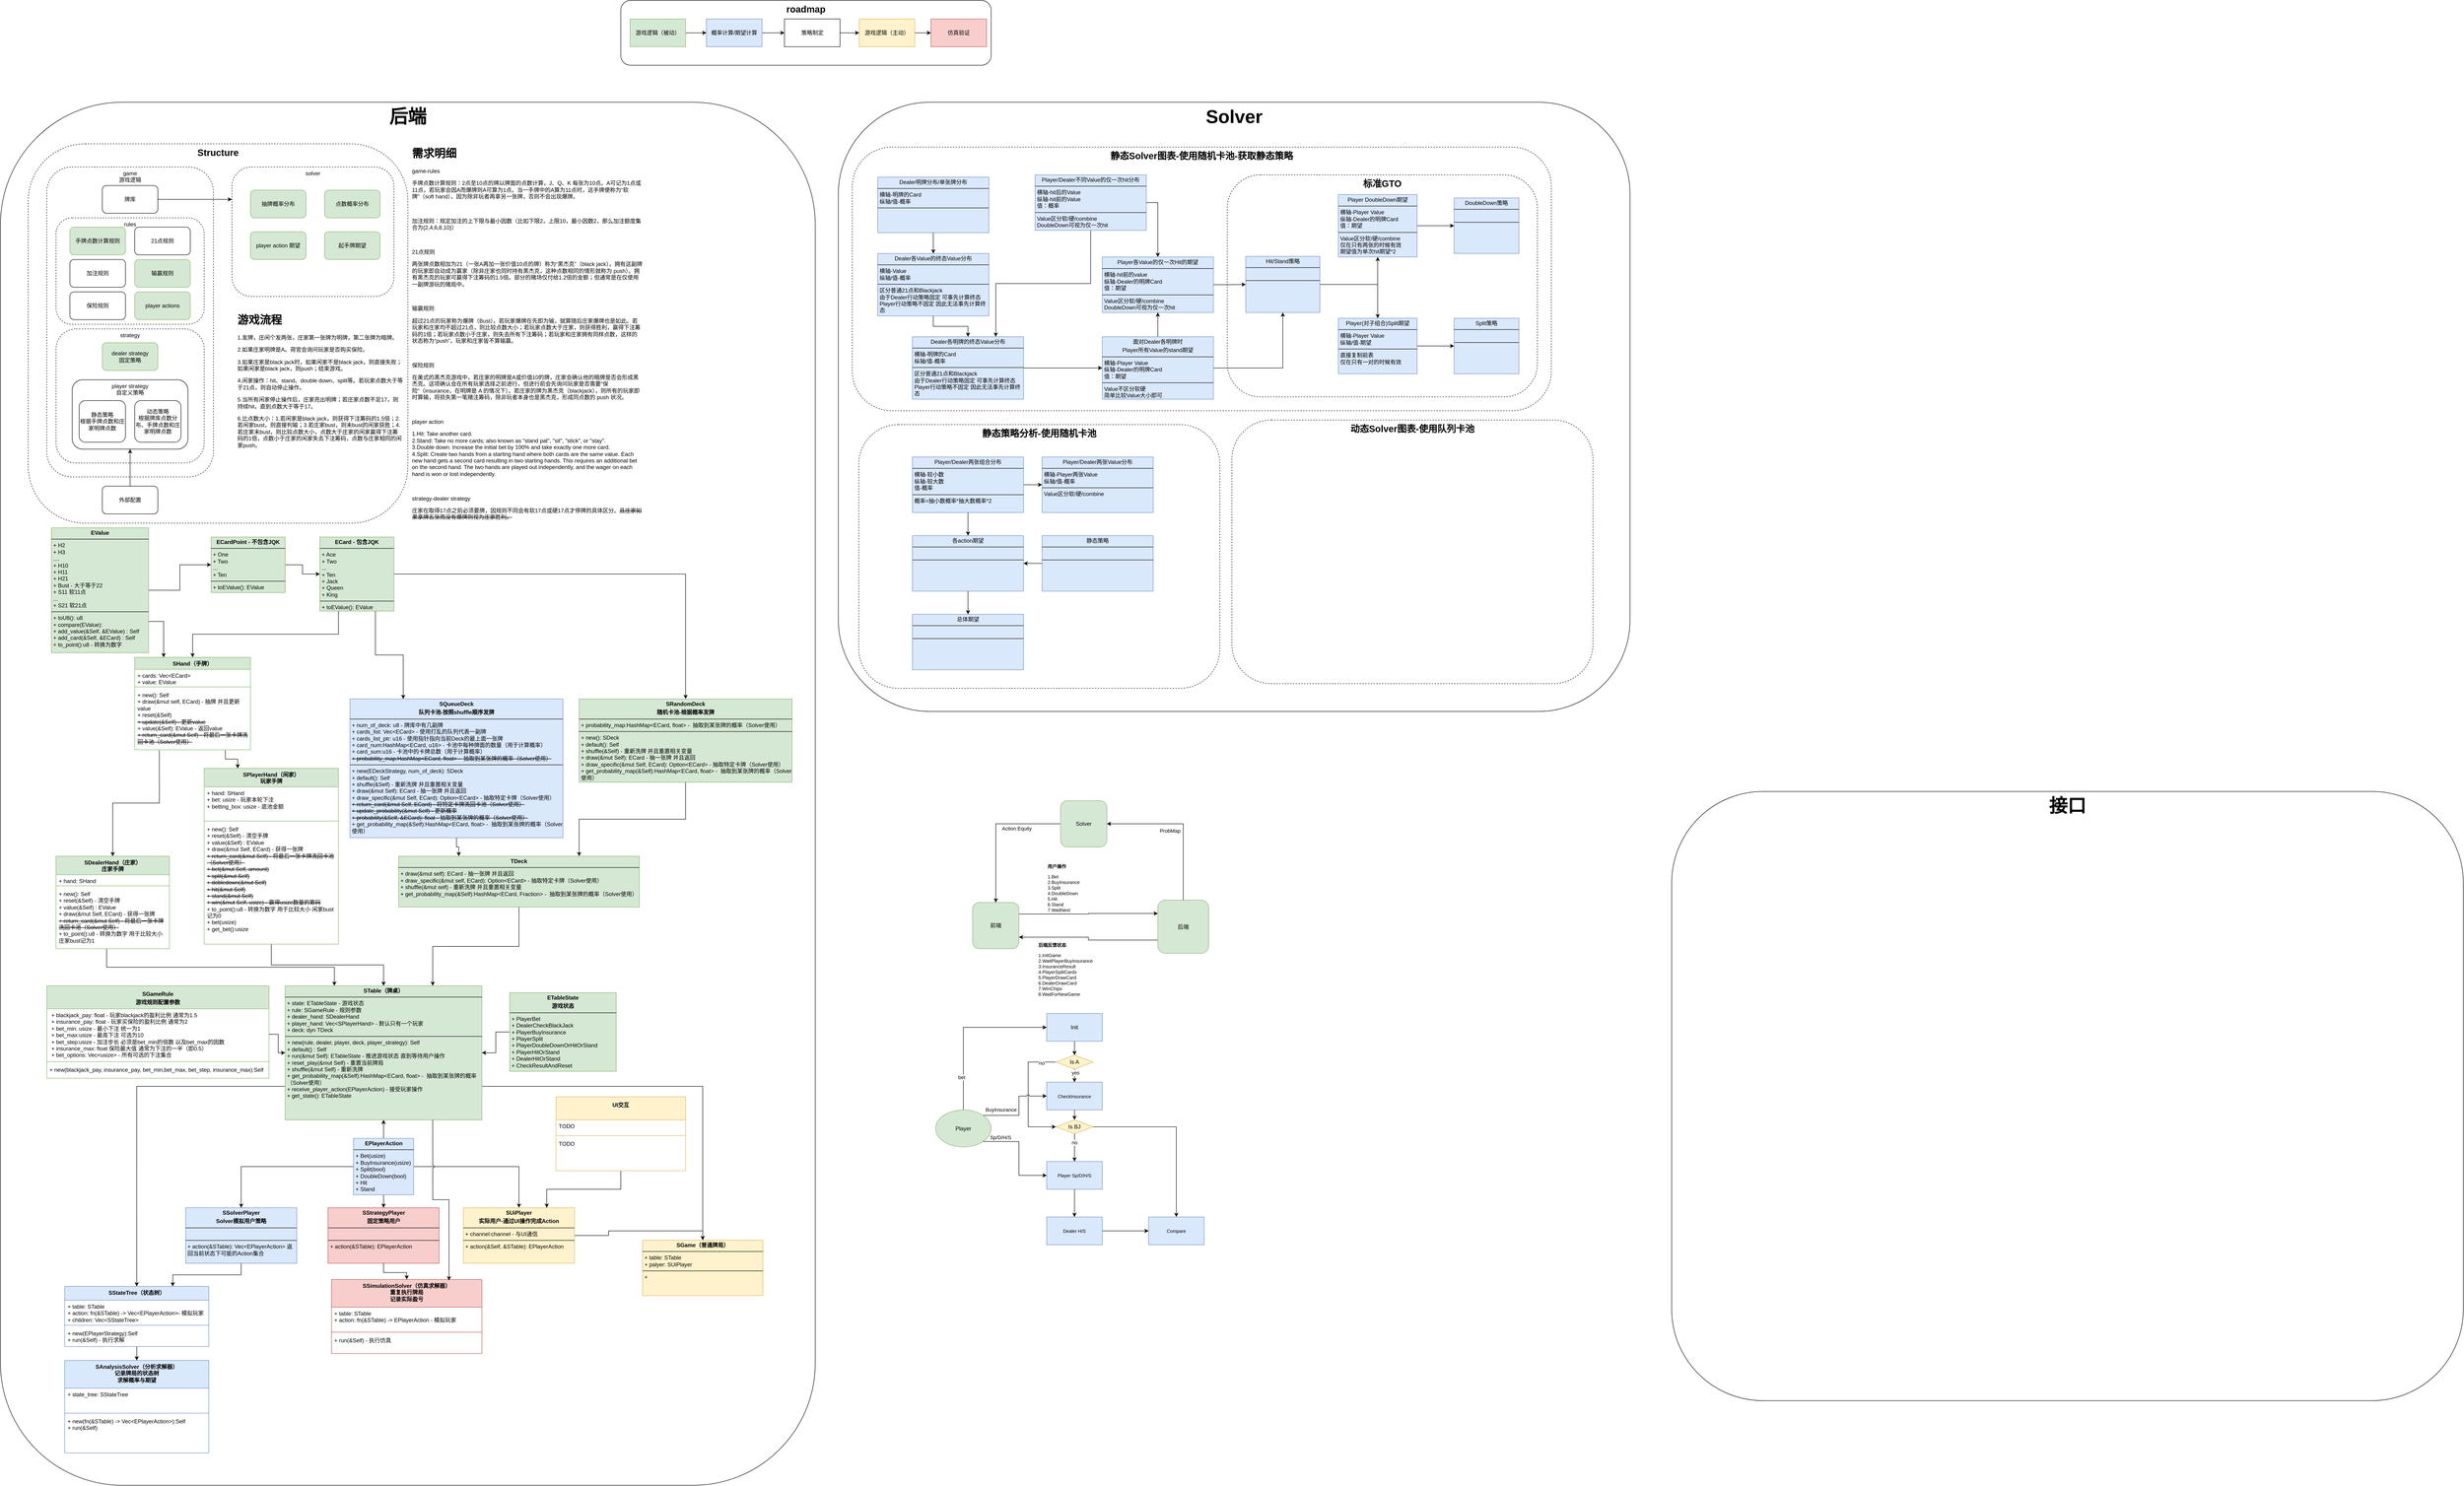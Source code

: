 <mxfile version="24.6.4" type="device">
  <diagram name="第 1 页" id="0Xf5-WbQuykDUrxCoj9X">
    <mxGraphModel dx="2184" dy="1966" grid="1" gridSize="10" guides="1" tooltips="1" connect="1" arrows="1" fold="1" page="1" pageScale="1" pageWidth="827" pageHeight="1169" math="0" shadow="0">
      <root>
        <mxCell id="0" />
        <mxCell id="1" parent="0" />
        <mxCell id="PJjSij8RPwTr9lBYMOLQ-7" value="&lt;font style=&quot;font-size: 40px;&quot;&gt;Solver&lt;/font&gt;" style="rounded=1;whiteSpace=wrap;html=1;verticalAlign=top;fontStyle=1;fontSize=20;" vertex="1" parent="1">
          <mxGeometry x="1750" y="-90" width="1710" height="1317" as="geometry" />
        </mxCell>
        <mxCell id="PJjSij8RPwTr9lBYMOLQ-2" value="&lt;font style=&quot;font-size: 40px;&quot;&gt;后端&lt;/font&gt;" style="rounded=1;whiteSpace=wrap;html=1;verticalAlign=top;fontStyle=1;fontSize=20;" vertex="1" parent="1">
          <mxGeometry x="-60" y="-90" width="1760" height="2990" as="geometry" />
        </mxCell>
        <mxCell id="Zoe6LWstfdoIp6qeAD0j-36" value="&lt;h1 style=&quot;margin-top: 0px;&quot;&gt;需求明细&lt;/h1&gt;&lt;p&gt;game-rules&lt;/p&gt;&lt;p&gt;手牌点数计算规则：2点至10点的牌以牌面的点数计算，J、Q、K 每张为10点。A可记为1点或11点，若玩家会因A而爆牌则A可算为1点。当一手牌中的A算为11点时，这手牌便称为“软牌”（soft hand），因为除非玩者再拿另一张牌，否则不会出现爆牌。&lt;/p&gt;&lt;p&gt;&lt;br&gt;&lt;/p&gt;&lt;p&gt;加注规则：规定加注的上下限与最小因数（比如下限2，上限10，最小因数2，那么加注额度集合为{2,4,6,8,10}）&lt;/p&gt;&lt;p&gt;&lt;br&gt;&lt;/p&gt;&lt;p&gt;21点规则&lt;/p&gt;&lt;p&gt;两张牌点数相加为21（一张A再加一张价值10点的牌）称为“黑杰克”（black jack），拥有这副牌的玩家即自动成为赢家（除非庄家也同时持有黑杰克，这种点数相同的情形就称为 push）。拥有黑杰克的玩家可赢得下注筹码的1.5倍。部分的赌场仅付给1.2倍的金额；但通常是在仅使用一副牌游玩的赌局中。&lt;br&gt;&lt;/p&gt;&lt;p&gt;&lt;br&gt;&lt;/p&gt;&lt;p&gt;输赢规则&lt;/p&gt;&lt;p&gt;超过21点的玩家称为爆牌（Bust）。若玩家爆牌在先即为输，就算随后庄家爆牌也是如此。若玩家和庄家均不超过21点，则比较点数大小；若玩家点数大于庄家，则获得胜利，赢得下注筹码的1倍；若玩家点数小于庄家，则失去所有下注筹码；若玩家和庄家拥有同样点数，这样的状态称为“push”，玩家和庄家皆不算输赢。&lt;br&gt;&lt;/p&gt;&lt;p&gt;&lt;br&gt;&lt;/p&gt;&lt;p&gt;保险规则&lt;/p&gt;&lt;p&gt;在美式的黑杰克游戏中，若庄家的明牌是A或价值10的牌，庄家会确认他的暗牌是否会形成黑杰克。这项确认会在所有玩家选择之前进行，但进行前会先询问玩家是否需要“保险”（insurance，在明牌是 A 的情况下）。若庄家的牌为黑杰克（blackjack），则所有的玩家即时算输，将损失第一笔赌注筹码，除非玩者本身也是黑杰克，形成同点数的 push 状况。&lt;/p&gt;&lt;p&gt;&lt;br&gt;&lt;/p&gt;&lt;p&gt;player action&lt;/p&gt;&lt;p&gt;1.Hit: Take another card.&lt;span style=&quot;background-color: initial;&quot;&gt;&lt;br&gt;&lt;/span&gt;&lt;span style=&quot;background-color: initial;&quot;&gt;2.Stand: Take no more cards; also known as &quot;stand pat&quot;, &quot;sit&quot;, &quot;stick&quot;, or &quot;stay&quot;.&lt;br&gt;3.&lt;/span&gt;&lt;span style=&quot;background-color: initial;&quot;&gt;Double down: Increase the initial bet by 100% and take exactly one more card.&lt;br&gt;4.&lt;/span&gt;&lt;span style=&quot;background-color: initial;&quot;&gt;Split: Create two hands from a starting hand where both cards are the same value. Each new hand gets a second card resulting in two starting hands. This requires an additional bet on the second hand. The two hands are played out independently, and the wager on each hand is won or lost independently.&lt;/span&gt;&lt;/p&gt;&lt;p&gt;&lt;br&gt;&lt;/p&gt;&lt;p&gt;strategy-dealer strategy&lt;/p&gt;&lt;p&gt;庄家在取得17点之前必须要牌，因规则不同会有软17点或硬17点才停牌的具体区分。&lt;strike&gt;且庄家如果拿牌五张而没有爆牌则视为庄家胜利。&lt;/strike&gt;&lt;br&gt;&lt;/p&gt;" style="text;html=1;whiteSpace=wrap;overflow=hidden;rounded=0;" parent="1" vertex="1">
          <mxGeometry x="827" width="500" height="830" as="geometry" />
        </mxCell>
        <mxCell id="arHHOXSYV5D0Y9RjJXxl-7" style="edgeStyle=orthogonalEdgeStyle;rounded=0;orthogonalLoop=1;jettySize=auto;html=1;exitX=0.25;exitY=1;exitDx=0;exitDy=0;" parent="1" source="Zoe6LWstfdoIp6qeAD0j-40" target="Zoe6LWstfdoIp6qeAD0j-42" edge="1">
          <mxGeometry relative="1" as="geometry" />
        </mxCell>
        <mxCell id="arHHOXSYV5D0Y9RjJXxl-8" style="edgeStyle=orthogonalEdgeStyle;rounded=0;orthogonalLoop=1;jettySize=auto;html=1;exitX=0.75;exitY=1;exitDx=0;exitDy=0;entryX=0.25;entryY=0;entryDx=0;entryDy=0;" parent="1" source="Zoe6LWstfdoIp6qeAD0j-40" target="Zoe6LWstfdoIp6qeAD0j-41" edge="1">
          <mxGeometry relative="1" as="geometry" />
        </mxCell>
        <mxCell id="arHHOXSYV5D0Y9RjJXxl-105" style="edgeStyle=orthogonalEdgeStyle;rounded=0;orthogonalLoop=1;jettySize=auto;html=1;" parent="1" source="Zoe6LWstfdoIp6qeAD0j-40" target="arHHOXSYV5D0Y9RjJXxl-61" edge="1">
          <mxGeometry relative="1" as="geometry" />
        </mxCell>
        <mxCell id="Zoe6LWstfdoIp6qeAD0j-40" value="&lt;p style=&quot;margin:0px;margin-top:4px;text-align:center;&quot;&gt;&lt;b&gt;ECard - 包含JQK&lt;/b&gt;&lt;/p&gt;&lt;hr size=&quot;1&quot; style=&quot;border-style:solid;&quot;&gt;&lt;p style=&quot;margin: 0px 0px 0px 4px;&quot;&gt;+ Ace&lt;/p&gt;&lt;p style=&quot;margin: 0px 0px 0px 4px;&quot;&gt;+ Two&lt;/p&gt;&lt;p style=&quot;margin: 0px 0px 0px 4px;&quot;&gt;...&lt;/p&gt;&lt;p style=&quot;margin: 0px 0px 0px 4px;&quot;&gt;+ Ten&lt;/p&gt;&lt;p style=&quot;margin: 0px 0px 0px 4px;&quot;&gt;+ Jack&lt;/p&gt;&lt;p style=&quot;margin: 0px 0px 0px 4px;&quot;&gt;+ Queen&lt;/p&gt;&lt;p style=&quot;margin: 0px 0px 0px 4px;&quot;&gt;+ King&lt;/p&gt;&lt;hr style=&quot;border-style: solid;&quot; size=&quot;1&quot;&gt;&lt;p style=&quot;margin: 0px 0px 0px 4px;&quot;&gt;+ toEValue():&amp;nbsp;&lt;span style=&quot;background-color: initial;&quot;&gt;EValue&lt;/span&gt;&lt;/p&gt;" style="verticalAlign=top;align=left;overflow=fill;html=1;whiteSpace=wrap;fillColor=#d5e8d4;strokeColor=#82b366;" parent="1" vertex="1">
          <mxGeometry x="630" y="850" width="160" height="160" as="geometry" />
        </mxCell>
        <mxCell id="arHHOXSYV5D0Y9RjJXxl-27" style="edgeStyle=orthogonalEdgeStyle;rounded=0;orthogonalLoop=1;jettySize=auto;html=1;exitX=0.5;exitY=1;exitDx=0;exitDy=0;entryX=0.25;entryY=0;entryDx=0;entryDy=0;" parent="1" source="Zoe6LWstfdoIp6qeAD0j-41" target="arHHOXSYV5D0Y9RjJXxl-59" edge="1">
          <mxGeometry relative="1" as="geometry" />
        </mxCell>
        <mxCell id="Zoe6LWstfdoIp6qeAD0j-41" value="&lt;p style=&quot;margin:0px;margin-top:4px;text-align:center;&quot;&gt;&lt;b&gt;SQueueDeck&lt;/b&gt;&lt;/p&gt;&lt;p style=&quot;margin:0px;margin-top:4px;text-align:center;&quot;&gt;&lt;b&gt;队列卡池-按照shuffle顺序发牌&lt;/b&gt;&lt;/p&gt;&lt;hr size=&quot;1&quot; style=&quot;border-style:solid;&quot;&gt;&lt;p style=&quot;margin:0px;margin-left:4px;&quot;&gt;&lt;span style=&quot;background-color: initial;&quot;&gt;+ num_of_deck: u8 - 牌库中有几副牌&lt;/span&gt;&lt;br&gt;&lt;/p&gt;&lt;p style=&quot;margin:0px;margin-left:4px;&quot;&gt;+ cards_list: Vec&amp;lt;&lt;span style=&quot;background-color: initial;&quot;&gt;ECard&amp;gt; - 使用打乱的队列代表一副牌&lt;/span&gt;&lt;/p&gt;&lt;p style=&quot;margin:0px;margin-left:4px;&quot;&gt;&lt;span style=&quot;background-color: initial;&quot;&gt;+ cards_list_ptr: u16 - 使用指针指向当前Deck的最上面一张牌&lt;/span&gt;&lt;/p&gt;&lt;p style=&quot;margin:0px;margin-left:4px;&quot;&gt;+ card_num:HashMap&amp;lt;&lt;span style=&quot;background-color: initial;&quot;&gt;ECard, u16&lt;/span&gt;&lt;span style=&quot;background-color: initial;&quot;&gt;&amp;gt;&amp;nbsp;&lt;/span&gt;&lt;span style=&quot;background-color: initial;&quot;&gt;- 卡池中每种牌面的数量（用于计算概率）&lt;/span&gt;&lt;/p&gt;&lt;p style=&quot;margin:0px;margin-left:4px;&quot;&gt;&lt;span style=&quot;background-color: initial;&quot;&gt;+ card_sum:u16 - 卡池中的卡牌总数&lt;/span&gt;&lt;span style=&quot;background-color: initial;&quot;&gt;（用于计算概率）&lt;/span&gt;&lt;/p&gt;&lt;p style=&quot;margin:0px;margin-left:4px;&quot;&gt;&lt;strike&gt;&lt;span style=&quot;background-color: initial;&quot;&gt;+ &lt;/span&gt;&lt;span style=&quot;background-color: initial;&quot;&gt;probability_map:&lt;/span&gt;HashMap&amp;lt;&lt;span style=&quot;background-color: initial;&quot;&gt;ECard, float&lt;/span&gt;&lt;span style=&quot;background-color: initial;&quot;&gt;&amp;gt;&amp;nbsp;&lt;/span&gt;&lt;span style=&quot;background-color: initial;&quot;&gt;-&amp;nbsp;&amp;nbsp;&lt;/span&gt;&lt;span style=&quot;background-color: initial;&quot;&gt;抽取到某张牌的概率&lt;/span&gt;&lt;span style=&quot;background-color: initial;&quot;&gt;（&lt;/span&gt;&lt;span style=&quot;background-color: initial;&quot;&gt;Solver使用&lt;/span&gt;&lt;span style=&quot;background-color: initial;&quot;&gt;）&lt;/span&gt;&lt;/strike&gt;&lt;/p&gt;&lt;hr size=&quot;1&quot; style=&quot;border-style:solid;&quot;&gt;&lt;p style=&quot;margin:0px;margin-left:4px;&quot;&gt;+ new(&lt;span style=&quot;background-color: initial;&quot;&gt;EDeckStrategy,&amp;nbsp;&lt;/span&gt;&lt;span style=&quot;background-color: initial;&quot;&gt;num_of_deck&lt;/span&gt;&lt;span style=&quot;background-color: initial;&quot;&gt;): SDeck&lt;/span&gt;&lt;/p&gt;&lt;p style=&quot;margin:0px;margin-left:4px;&quot;&gt;+ default(): Self&lt;span style=&quot;background-color: initial;&quot;&gt;&lt;br&gt;&lt;/span&gt;&lt;/p&gt;&lt;p style=&quot;margin:0px;margin-left:4px;&quot;&gt;&lt;span style=&quot;background-color: initial;&quot;&gt;+ shuffle(&amp;amp;Self) - 重新洗牌 并且重置相关变量&lt;/span&gt;&lt;/p&gt;&lt;p style=&quot;margin:0px;margin-left:4px;&quot;&gt;&lt;span style=&quot;background-color: initial;&quot;&gt;+ draw(&amp;amp;mut Self): ECard - 抽一张牌 并且返回&lt;/span&gt;&lt;/p&gt;&lt;p style=&quot;margin:0px;margin-left:4px;&quot;&gt;&lt;span style=&quot;background-color: initial;&quot;&gt;+ draw_specific(&amp;amp;mut Self, ECard): Option&amp;lt;ECard&amp;gt; -&amp;nbsp;&lt;/span&gt;&lt;span style=&quot;background-color: initial;&quot;&gt;抽取特定卡牌&lt;/span&gt;&lt;span style=&quot;background-color: initial;&quot;&gt;（&lt;/span&gt;&lt;span style=&quot;background-color: initial;&quot;&gt;Solver使用&lt;/span&gt;&lt;span style=&quot;background-color: initial;&quot;&gt;）&lt;/span&gt;&lt;/p&gt;&lt;p style=&quot;margin:0px;margin-left:4px;&quot;&gt;&lt;strike&gt;&lt;span style=&quot;background-color: initial;&quot;&gt;+ return_card(&amp;amp;mut Self, ECard) - 将特定卡牌洗回卡池（&lt;/span&gt;&lt;span style=&quot;background-color: initial;&quot;&gt;Solver使用&lt;/span&gt;&lt;span style=&quot;background-color: initial;&quot;&gt;）&lt;/span&gt;&lt;span style=&quot;background-color: initial;&quot;&gt;&lt;br&gt;&lt;/span&gt;&lt;/strike&gt;&lt;/p&gt;&lt;p style=&quot;margin:0px;margin-left:4px;&quot;&gt;&lt;strike&gt;&lt;span style=&quot;background-color: initial;&quot;&gt;+ update_probability(&amp;amp;mut Self) - 更新概率&lt;/span&gt;&lt;span style=&quot;background-color: initial;&quot;&gt;&lt;br&gt;&lt;/span&gt;&lt;/strike&gt;&lt;/p&gt;&lt;p style=&quot;margin:0px;margin-left:4px;&quot;&gt;&lt;strike&gt;&lt;span style=&quot;background-color: initial;&quot;&gt;+ probability(&amp;amp;Self, &amp;amp;ECard): float -&amp;nbsp;&lt;/span&gt;&lt;span style=&quot;background-color: initial;&quot;&gt;抽取到某张牌的概率&lt;/span&gt;&lt;span style=&quot;background-color: initial;&quot;&gt;（&lt;/span&gt;&lt;span style=&quot;background-color: initial;&quot;&gt;Solver使用&lt;/span&gt;&lt;span style=&quot;background-color: initial;&quot;&gt;）&lt;/span&gt;&lt;/strike&gt;&lt;/p&gt;&lt;p style=&quot;margin:0px;margin-left:4px;&quot;&gt;&lt;span style=&quot;background-color: initial;&quot;&gt;+ get_&lt;/span&gt;&lt;span style=&quot;background-color: initial;&quot;&gt;probability_map&lt;/span&gt;&lt;span style=&quot;background-color: initial;&quot;&gt;(&amp;amp;Self)&lt;/span&gt;&lt;span style=&quot;background-color: initial;&quot;&gt;:&lt;/span&gt;&lt;span style=&quot;background-color: initial;&quot;&gt;HashMap&amp;lt;&lt;/span&gt;&lt;span style=&quot;background-color: initial;&quot;&gt;ECard, float&lt;/span&gt;&lt;span style=&quot;background-color: initial;&quot;&gt;&amp;gt;&amp;nbsp;&lt;/span&gt;&lt;span style=&quot;background-color: initial;&quot;&gt;-&amp;nbsp;&amp;nbsp;&lt;/span&gt;&lt;span style=&quot;background-color: initial;&quot;&gt;抽取到某张牌的概率&lt;/span&gt;&lt;span style=&quot;background-color: initial;&quot;&gt;（&lt;/span&gt;&lt;span style=&quot;background-color: initial;&quot;&gt;Solver使用&lt;/span&gt;&lt;span style=&quot;background-color: initial;&quot;&gt;）&lt;/span&gt;&lt;/p&gt;" style="verticalAlign=top;align=left;overflow=fill;html=1;whiteSpace=wrap;fillColor=#dae8fc;strokeColor=#6c8ebf;" parent="1" vertex="1">
          <mxGeometry x="695" y="1200" width="460" height="300" as="geometry" />
        </mxCell>
        <mxCell id="arHHOXSYV5D0Y9RjJXxl-17" style="edgeStyle=orthogonalEdgeStyle;rounded=0;orthogonalLoop=1;jettySize=auto;html=1;entryX=0.25;entryY=0;entryDx=0;entryDy=0;exitX=0.783;exitY=1.006;exitDx=0;exitDy=0;exitPerimeter=0;" parent="1" source="Zoe6LWstfdoIp6qeAD0j-45" target="arHHOXSYV5D0Y9RjJXxl-9" edge="1">
          <mxGeometry relative="1" as="geometry">
            <mxPoint x="270" y="1170" as="sourcePoint" />
          </mxGeometry>
        </mxCell>
        <mxCell id="arHHOXSYV5D0Y9RjJXxl-18" style="edgeStyle=orthogonalEdgeStyle;rounded=0;orthogonalLoop=1;jettySize=auto;html=1;exitX=0.213;exitY=1.006;exitDx=0;exitDy=0;entryX=0.5;entryY=0;entryDx=0;entryDy=0;exitPerimeter=0;" parent="1" source="Zoe6LWstfdoIp6qeAD0j-45" target="arHHOXSYV5D0Y9RjJXxl-13" edge="1">
          <mxGeometry relative="1" as="geometry" />
        </mxCell>
        <mxCell id="Zoe6LWstfdoIp6qeAD0j-42" value="SHand（手牌）" style="swimlane;fontStyle=1;align=center;verticalAlign=top;childLayout=stackLayout;horizontal=1;startSize=26;horizontalStack=0;resizeParent=1;resizeParentMax=0;resizeLast=0;collapsible=1;marginBottom=0;whiteSpace=wrap;html=1;fillColor=#d5e8d4;strokeColor=#82b366;" parent="1" vertex="1">
          <mxGeometry x="230" y="1110" width="250" height="200" as="geometry" />
        </mxCell>
        <mxCell id="Zoe6LWstfdoIp6qeAD0j-43" value="+ cards: Vec&amp;lt;ECard&amp;gt;&lt;div&gt;+ value: EValue&lt;/div&gt;" style="text;strokeColor=none;fillColor=none;align=left;verticalAlign=top;spacingLeft=4;spacingRight=4;overflow=hidden;rotatable=0;points=[[0,0.5],[1,0.5]];portConstraint=eastwest;whiteSpace=wrap;html=1;" parent="Zoe6LWstfdoIp6qeAD0j-42" vertex="1">
          <mxGeometry y="26" width="250" height="34" as="geometry" />
        </mxCell>
        <mxCell id="Zoe6LWstfdoIp6qeAD0j-44" value="" style="line;strokeWidth=1;fillColor=none;align=left;verticalAlign=middle;spacingTop=-1;spacingLeft=3;spacingRight=3;rotatable=0;labelPosition=right;points=[];portConstraint=eastwest;strokeColor=inherit;" parent="Zoe6LWstfdoIp6qeAD0j-42" vertex="1">
          <mxGeometry y="60" width="250" height="8" as="geometry" />
        </mxCell>
        <mxCell id="Zoe6LWstfdoIp6qeAD0j-45" value="&lt;div&gt;+ new(): Self&lt;/div&gt;+ draw(&amp;amp;mut self, ECard) - 抽牌 并且更新value&lt;div&gt;+ reset(&amp;amp;Self)&lt;br&gt;&lt;div&gt;&lt;strike&gt;+ update(&amp;amp;Self) - 更新value&lt;/strike&gt;&lt;/div&gt;&lt;div&gt;+ value(&amp;amp;Self): EValue - 返回value&lt;/div&gt;&lt;div&gt;&lt;strike&gt;&lt;span style=&quot;background-color: initial;&quot;&gt;+ return_card(&amp;amp;mut Self) - 将最后一张卡牌洗回卡池（&lt;/span&gt;&lt;span style=&quot;background-color: initial;&quot;&gt;Solver使用&lt;/span&gt;&lt;span style=&quot;background-color: initial;&quot;&gt;）&lt;/span&gt;&lt;/strike&gt;&lt;br&gt;&lt;/div&gt;&lt;/div&gt;" style="text;strokeColor=none;fillColor=none;align=left;verticalAlign=top;spacingLeft=4;spacingRight=4;overflow=hidden;rotatable=0;points=[[0,0.5],[1,0.5]];portConstraint=eastwest;whiteSpace=wrap;html=1;" parent="Zoe6LWstfdoIp6qeAD0j-42" vertex="1">
          <mxGeometry y="68" width="250" height="132" as="geometry" />
        </mxCell>
        <mxCell id="arHHOXSYV5D0Y9RjJXxl-6" style="edgeStyle=orthogonalEdgeStyle;rounded=0;orthogonalLoop=1;jettySize=auto;html=1;exitX=1;exitY=0.5;exitDx=0;exitDy=0;entryX=0;entryY=0.5;entryDx=0;entryDy=0;" parent="1" source="arHHOXSYV5D0Y9RjJXxl-3" target="arHHOXSYV5D0Y9RjJXxl-106" edge="1">
          <mxGeometry relative="1" as="geometry" />
        </mxCell>
        <mxCell id="arHHOXSYV5D0Y9RjJXxl-26" style="edgeStyle=orthogonalEdgeStyle;rounded=0;orthogonalLoop=1;jettySize=auto;html=1;exitX=1;exitY=0.75;exitDx=0;exitDy=0;entryX=0.25;entryY=0;entryDx=0;entryDy=0;" parent="1" source="arHHOXSYV5D0Y9RjJXxl-3" target="Zoe6LWstfdoIp6qeAD0j-42" edge="1">
          <mxGeometry relative="1" as="geometry" />
        </mxCell>
        <mxCell id="arHHOXSYV5D0Y9RjJXxl-3" value="&lt;p style=&quot;margin:0px;margin-top:4px;text-align:center;&quot;&gt;&lt;b&gt;EValue&lt;/b&gt;&lt;/p&gt;&lt;hr size=&quot;1&quot; style=&quot;border-style:solid;&quot;&gt;&lt;p style=&quot;margin: 0px 0px 0px 4px;&quot;&gt;+ H2&lt;/p&gt;&lt;p style=&quot;margin: 0px 0px 0px 4px;&quot;&gt;+ H3&lt;/p&gt;&lt;p style=&quot;margin: 0px 0px 0px 4px;&quot;&gt;....&lt;/p&gt;&lt;p style=&quot;margin: 0px 0px 0px 4px;&quot;&gt;+ H10&lt;/p&gt;&lt;p style=&quot;margin: 0px 0px 0px 4px;&quot;&gt;+ H11&lt;/p&gt;&lt;p style=&quot;margin: 0px 0px 0px 4px;&quot;&gt;+ H21&lt;/p&gt;&lt;p style=&quot;margin: 0px 0px 0px 4px;&quot;&gt;+ Bust - 大于等于22&lt;/p&gt;&lt;p style=&quot;margin: 0px 0px 0px 4px;&quot;&gt;+ S11 软11点&lt;/p&gt;&lt;p style=&quot;margin: 0px 0px 0px 4px;&quot;&gt;...&lt;/p&gt;&lt;p style=&quot;margin: 0px 0px 0px 4px;&quot;&gt;+ S21 软21点&lt;/p&gt;&lt;hr style=&quot;border-style: solid;&quot; size=&quot;1&quot;&gt;&lt;p style=&quot;margin: 0px 0px 0px 4px;&quot;&gt;+ toU8(): u8&lt;/p&gt;&lt;p style=&quot;margin: 0px 0px 0px 4px;&quot;&gt;+ compare(EValue):&amp;nbsp;&lt;/p&gt;&lt;p style=&quot;margin: 0px 0px 0px 4px;&quot;&gt;+ add_value(&amp;amp;Self, &amp;amp;EValue) : Self&lt;/p&gt;&lt;p style=&quot;margin: 0px 0px 0px 4px;&quot;&gt;+ add_card(&amp;amp;Self, &amp;amp;ECard) : Self&lt;/p&gt;&lt;p style=&quot;margin: 0px 0px 0px 4px;&quot;&gt;+&amp;nbsp;&lt;span style=&quot;background-color: initial;&quot;&gt;to_point():u8 - 转换为数字&lt;/span&gt;&lt;/p&gt;&lt;p style=&quot;margin: 0px 0px 0px 4px;&quot;&gt;&lt;br&gt;&lt;/p&gt;" style="verticalAlign=top;align=left;overflow=fill;html=1;whiteSpace=wrap;fillColor=#d5e8d4;strokeColor=#82b366;" parent="1" vertex="1">
          <mxGeometry x="50" y="830" width="210" height="270" as="geometry" />
        </mxCell>
        <mxCell id="arHHOXSYV5D0Y9RjJXxl-28" style="edgeStyle=orthogonalEdgeStyle;rounded=0;orthogonalLoop=1;jettySize=auto;html=1;" parent="1" source="arHHOXSYV5D0Y9RjJXxl-9" target="arHHOXSYV5D0Y9RjJXxl-21" edge="1">
          <mxGeometry relative="1" as="geometry" />
        </mxCell>
        <mxCell id="arHHOXSYV5D0Y9RjJXxl-9" value="SPlayerHand（闲家）&lt;div&gt;玩家手牌&lt;/div&gt;" style="swimlane;fontStyle=1;align=center;verticalAlign=top;childLayout=stackLayout;horizontal=1;startSize=40;horizontalStack=0;resizeParent=1;resizeParentMax=0;resizeLast=0;collapsible=1;marginBottom=0;whiteSpace=wrap;html=1;fillColor=#d5e8d4;strokeColor=#82b366;" parent="1" vertex="1">
          <mxGeometry x="380" y="1350" width="290" height="380" as="geometry" />
        </mxCell>
        <mxCell id="arHHOXSYV5D0Y9RjJXxl-10" value="+ hand: SHand&lt;div&gt;&lt;span style=&quot;background-color: initial;&quot;&gt;+ bet: usize - 玩家本轮下注&lt;/span&gt;&lt;/div&gt;&lt;div&gt;&lt;span style=&quot;background-color: initial;&quot;&gt;+ betting_box: usize - 底池金额&lt;/span&gt;&lt;/div&gt;" style="text;strokeColor=none;fillColor=none;align=left;verticalAlign=top;spacingLeft=4;spacingRight=4;overflow=hidden;rotatable=0;points=[[0,0.5],[1,0.5]];portConstraint=eastwest;whiteSpace=wrap;html=1;" parent="arHHOXSYV5D0Y9RjJXxl-9" vertex="1">
          <mxGeometry y="40" width="290" height="70" as="geometry" />
        </mxCell>
        <mxCell id="arHHOXSYV5D0Y9RjJXxl-11" value="" style="line;strokeWidth=1;fillColor=none;align=left;verticalAlign=middle;spacingTop=-1;spacingLeft=3;spacingRight=3;rotatable=0;labelPosition=right;points=[];portConstraint=eastwest;strokeColor=inherit;" parent="arHHOXSYV5D0Y9RjJXxl-9" vertex="1">
          <mxGeometry y="110" width="290" height="8" as="geometry" />
        </mxCell>
        <mxCell id="arHHOXSYV5D0Y9RjJXxl-12" value="&lt;div&gt;&lt;span style=&quot;background-color: initial;&quot;&gt;+ new(): Self&lt;/span&gt;&lt;br&gt;&lt;/div&gt;&lt;div&gt;+ reset(&amp;amp;Self) - 清空手牌&lt;br&gt;&lt;/div&gt;&lt;div&gt;+ value(&amp;amp;Self) : EValue&lt;/div&gt;&lt;div&gt;+ draw(&amp;amp;mut Self, ECard) - 获得一张牌&lt;/div&gt;&lt;div&gt;&lt;strike&gt;&lt;span style=&quot;background-color: initial;&quot;&gt;+ return_card(&amp;amp;mut Self) - 将最后一张卡牌洗回卡池（&lt;/span&gt;&lt;span style=&quot;background-color: initial;&quot;&gt;Solver使用&lt;/span&gt;&lt;span style=&quot;background-color: initial;&quot;&gt;）&lt;/span&gt;&lt;/strike&gt;&lt;br&gt;&lt;/div&gt;&lt;div&gt;&lt;strike&gt;+ bet(&amp;amp;mut Self, amount)&lt;br&gt;&lt;/strike&gt;&lt;/div&gt;&lt;div&gt;&lt;strike&gt;+ split(&amp;amp;mut Self)&lt;br&gt;&lt;/strike&gt;&lt;/div&gt;&lt;div&gt;&lt;strike&gt;+ dobledown(&amp;amp;mut Self)&lt;br&gt;&lt;/strike&gt;&lt;/div&gt;&lt;div&gt;&lt;strike&gt;+ hit(&amp;amp;mut Self)&lt;br&gt;&lt;/strike&gt;&lt;/div&gt;&lt;div&gt;&lt;strike&gt;+ stand(&amp;amp;mut Self)&lt;br&gt;&lt;/strike&gt;&lt;/div&gt;&lt;div&gt;&lt;strike&gt;+ win(&amp;amp;mut Self, usize) - 赢得usize数量的筹码&lt;/strike&gt;&lt;/div&gt;&lt;div&gt;+ to_point():u8 - 转换为数字 用于比较大小 闲家bust记为0&lt;strike&gt;&lt;br&gt;&lt;/strike&gt;&lt;/div&gt;&lt;div&gt;+ bet(usize)&lt;/div&gt;&lt;div&gt;+ get_bet():usize&lt;/div&gt;" style="text;strokeColor=none;fillColor=none;align=left;verticalAlign=top;spacingLeft=4;spacingRight=4;overflow=hidden;rotatable=0;points=[[0,0.5],[1,0.5]];portConstraint=eastwest;whiteSpace=wrap;html=1;" parent="arHHOXSYV5D0Y9RjJXxl-9" vertex="1">
          <mxGeometry y="118" width="290" height="262" as="geometry" />
        </mxCell>
        <mxCell id="arHHOXSYV5D0Y9RjJXxl-29" style="edgeStyle=orthogonalEdgeStyle;rounded=0;orthogonalLoop=1;jettySize=auto;html=1;entryX=0.25;entryY=0;entryDx=0;entryDy=0;exitX=0.446;exitY=1.006;exitDx=0;exitDy=0;exitPerimeter=0;" parent="1" source="arHHOXSYV5D0Y9RjJXxl-16" target="arHHOXSYV5D0Y9RjJXxl-21" edge="1">
          <mxGeometry relative="1" as="geometry" />
        </mxCell>
        <mxCell id="arHHOXSYV5D0Y9RjJXxl-13" value="SDealerHand（庄家）&lt;div&gt;庄家手牌&lt;/div&gt;" style="swimlane;fontStyle=1;align=center;verticalAlign=top;childLayout=stackLayout;horizontal=1;startSize=40;horizontalStack=0;resizeParent=1;resizeParentMax=0;resizeLast=0;collapsible=1;marginBottom=0;whiteSpace=wrap;html=1;fillColor=#d5e8d4;strokeColor=#82b366;" parent="1" vertex="1">
          <mxGeometry x="60" y="1540" width="245" height="200" as="geometry" />
        </mxCell>
        <mxCell id="arHHOXSYV5D0Y9RjJXxl-14" value="+ hand: SHand" style="text;strokeColor=none;fillColor=none;align=left;verticalAlign=top;spacingLeft=4;spacingRight=4;overflow=hidden;rotatable=0;points=[[0,0.5],[1,0.5]];portConstraint=eastwest;whiteSpace=wrap;html=1;" parent="arHHOXSYV5D0Y9RjJXxl-13" vertex="1">
          <mxGeometry y="40" width="245" height="20" as="geometry" />
        </mxCell>
        <mxCell id="arHHOXSYV5D0Y9RjJXxl-15" value="" style="line;strokeWidth=1;fillColor=none;align=left;verticalAlign=middle;spacingTop=-1;spacingLeft=3;spacingRight=3;rotatable=0;labelPosition=right;points=[];portConstraint=eastwest;strokeColor=inherit;" parent="arHHOXSYV5D0Y9RjJXxl-13" vertex="1">
          <mxGeometry y="60" width="245" height="8" as="geometry" />
        </mxCell>
        <mxCell id="arHHOXSYV5D0Y9RjJXxl-16" value="&lt;div&gt;&lt;span style=&quot;background-color: initial;&quot;&gt;+ new(): Self&lt;/span&gt;&lt;br&gt;&lt;/div&gt;&lt;div&gt;+ reset(&amp;amp;Self) - 清空手牌&lt;br&gt;&lt;/div&gt;&lt;div&gt;+ value(&amp;amp;Self) : EValue&lt;/div&gt;&lt;div&gt;+ draw(&amp;amp;mut Self, ECard) - 获得一张牌&lt;br&gt;&lt;/div&gt;&lt;div&gt;&lt;strike&gt;&lt;span style=&quot;background-color: initial;&quot;&gt;+ return_card(&amp;amp;mut Self) - 将最后一张卡牌洗回卡池（&lt;/span&gt;&lt;span style=&quot;background-color: initial;&quot;&gt;Solver使用&lt;/span&gt;&lt;span style=&quot;background-color: initial;&quot;&gt;）&lt;/span&gt;&lt;/strike&gt;&lt;/div&gt;&lt;div&gt;+ to_point():u8 - 转换为数字 用于比较大小 庄家bust记为1&lt;strike&gt;&lt;span style=&quot;background-color: initial;&quot;&gt;&lt;br&gt;&lt;/span&gt;&lt;/strike&gt;&lt;/div&gt;" style="text;strokeColor=none;fillColor=none;align=left;verticalAlign=top;spacingLeft=4;spacingRight=4;overflow=hidden;rotatable=0;points=[[0,0.5],[1,0.5]];portConstraint=eastwest;whiteSpace=wrap;html=1;" parent="arHHOXSYV5D0Y9RjJXxl-13" vertex="1">
          <mxGeometry y="68" width="245" height="132" as="geometry" />
        </mxCell>
        <mxCell id="arHHOXSYV5D0Y9RjJXxl-47" style="edgeStyle=orthogonalEdgeStyle;rounded=0;orthogonalLoop=1;jettySize=auto;html=1;exitX=1;exitY=0.75;exitDx=0;exitDy=0;entryX=0.5;entryY=0;entryDx=0;entryDy=0;" parent="1" source="arHHOXSYV5D0Y9RjJXxl-21" target="arHHOXSYV5D0Y9RjJXxl-91" edge="1">
          <mxGeometry relative="1" as="geometry" />
        </mxCell>
        <mxCell id="arHHOXSYV5D0Y9RjJXxl-53" style="edgeStyle=orthogonalEdgeStyle;rounded=0;orthogonalLoop=1;jettySize=auto;html=1;exitX=0;exitY=0.75;exitDx=0;exitDy=0;entryX=0.5;entryY=0;entryDx=0;entryDy=0;" parent="1" source="arHHOXSYV5D0Y9RjJXxl-21" target="arHHOXSYV5D0Y9RjJXxl-54" edge="1">
          <mxGeometry relative="1" as="geometry" />
        </mxCell>
        <mxCell id="arHHOXSYV5D0Y9RjJXxl-21" value="&lt;p style=&quot;margin:0px;margin-top:4px;text-align:center;&quot;&gt;&lt;b&gt;STable（牌桌）&lt;/b&gt;&lt;/p&gt;&lt;hr size=&quot;1&quot; style=&quot;border-style:solid;&quot;&gt;&lt;p style=&quot;margin:0px;margin-left:4px;&quot;&gt;&lt;span style=&quot;background-color: initial;&quot;&gt;+ state: ETableState - 游戏状态&lt;/span&gt;&lt;br&gt;&lt;/p&gt;&lt;p style=&quot;margin: 0px 0px 0px 4px;&quot;&gt;&lt;span style=&quot;background-color: initial;&quot;&gt;+ rule: SGameRule - 规则参数&lt;/span&gt;&lt;/p&gt;&lt;p style=&quot;margin:0px;margin-left:4px;&quot;&gt;+ dealer_hand: SDealerHand&lt;/p&gt;&lt;p style=&quot;margin:0px;margin-left:4px;&quot;&gt;+ player_hand: Vec&amp;lt;&lt;span style=&quot;background-color: initial;&quot;&gt;SPlayerHand&amp;gt; - 默认只有一个玩家&lt;/span&gt;&lt;/p&gt;&lt;p style=&quot;margin:0px;margin-left:4px;&quot;&gt;&lt;span style=&quot;background-color: initial;&quot;&gt;+ deck: dyn TDeck&lt;/span&gt;&lt;/p&gt;&lt;hr size=&quot;1&quot; style=&quot;border-style:solid;&quot;&gt;&lt;p style=&quot;margin:0px;margin-left:4px;&quot;&gt;+ new(rule, dealer, player,&amp;nbsp;&lt;span style=&quot;background-color: initial;&quot;&gt;deck,&amp;nbsp;&lt;/span&gt;&lt;span style=&quot;background-color: initial;&quot;&gt;player_strategy&lt;/span&gt;&lt;span style=&quot;background-color: initial;&quot;&gt;): Self&lt;/span&gt;&lt;/p&gt;&lt;p style=&quot;margin:0px;margin-left:4px;&quot;&gt;+ default() : Self&lt;/p&gt;&lt;p style=&quot;margin:0px;margin-left:4px;&quot;&gt;+ run(&amp;amp;mut Self): ETableState - 推进游戏状态 直到等待用户操作&lt;/p&gt;&lt;p style=&quot;margin:0px;margin-left:4px;&quot;&gt;+ reset_play(&amp;amp;mut Self) - 重置当前牌局&lt;/p&gt;&lt;p style=&quot;margin:0px;margin-left:4px;&quot;&gt;+ shuffle(&amp;amp;mut Self) - 重新洗牌&lt;/p&gt;&lt;p style=&quot;margin:0px;margin-left:4px;&quot;&gt;&lt;span style=&quot;background-color: initial;&quot;&gt;+ get_&lt;/span&gt;&lt;span style=&quot;background-color: initial;&quot;&gt;probability_map&lt;/span&gt;&lt;span style=&quot;background-color: initial;&quot;&gt;(&amp;amp;Self)&lt;/span&gt;&lt;span style=&quot;background-color: initial;&quot;&gt;:&lt;/span&gt;&lt;span style=&quot;background-color: initial;&quot;&gt;HashMap&amp;lt;&lt;/span&gt;&lt;span style=&quot;background-color: initial;&quot;&gt;ECard, float&lt;/span&gt;&lt;span style=&quot;background-color: initial;&quot;&gt;&amp;gt;&amp;nbsp;&lt;/span&gt;&lt;span style=&quot;background-color: initial;&quot;&gt;-&amp;nbsp;&amp;nbsp;&lt;/span&gt;&lt;span style=&quot;background-color: initial;&quot;&gt;抽取到某张牌的概率&lt;/span&gt;&lt;span style=&quot;background-color: initial;&quot;&gt;（&lt;/span&gt;&lt;span style=&quot;background-color: initial;&quot;&gt;Solver使用&lt;/span&gt;&lt;span style=&quot;background-color: initial;&quot;&gt;）&lt;/span&gt;&lt;br&gt;&lt;/p&gt;&lt;p style=&quot;margin:0px;margin-left:4px;&quot;&gt;&lt;span style=&quot;background-color: initial;&quot;&gt;+ receive_player_action(EPlayerAction) - 接受玩家操作&lt;/span&gt;&lt;/p&gt;&lt;p style=&quot;margin:0px;margin-left:4px;&quot;&gt;+ get_state(): ETableState&lt;/p&gt;" style="verticalAlign=top;align=left;overflow=fill;html=1;whiteSpace=wrap;fillColor=#d5e8d4;strokeColor=#82b366;" parent="1" vertex="1">
          <mxGeometry x="555" y="1820" width="425" height="290" as="geometry" />
        </mxCell>
        <mxCell id="arHHOXSYV5D0Y9RjJXxl-31" style="edgeStyle=orthogonalEdgeStyle;rounded=0;orthogonalLoop=1;jettySize=auto;html=1;entryX=1;entryY=0.5;entryDx=0;entryDy=0;" parent="1" source="arHHOXSYV5D0Y9RjJXxl-30" target="arHHOXSYV5D0Y9RjJXxl-21" edge="1">
          <mxGeometry relative="1" as="geometry" />
        </mxCell>
        <mxCell id="arHHOXSYV5D0Y9RjJXxl-30" value="&lt;p style=&quot;margin:0px;margin-top:4px;text-align:center;&quot;&gt;&lt;b&gt;ETableState&lt;/b&gt;&lt;/p&gt;&lt;p style=&quot;margin:0px;margin-top:4px;text-align:center;&quot;&gt;&lt;b&gt;游戏状态&lt;/b&gt;&lt;/p&gt;&lt;hr size=&quot;1&quot; style=&quot;border-style:solid;&quot;&gt;&lt;p style=&quot;margin: 0px 0px 0px 4px;&quot;&gt;&lt;span style=&quot;background-color: initial;&quot;&gt;+ PlayerBet&lt;/span&gt;&lt;/p&gt;&lt;p style=&quot;margin: 0px 0px 0px 4px;&quot;&gt;&lt;span style=&quot;background-color: initial;&quot;&gt;+ DealerCheckBlackJack&lt;/span&gt;&lt;/p&gt;&lt;p style=&quot;margin: 0px 0px 0px 4px;&quot;&gt;&lt;span style=&quot;background-color: initial;&quot;&gt;+ PlayerBuyInsurance&lt;/span&gt;&lt;/p&gt;&lt;p style=&quot;margin: 0px 0px 0px 4px;&quot;&gt;&lt;span style=&quot;background-color: initial;&quot;&gt;+ PlayerSplit&lt;/span&gt;&lt;/p&gt;&lt;p style=&quot;margin: 0px 0px 0px 4px;&quot;&gt;&lt;span style=&quot;background-color: initial;&quot;&gt;+ Player&lt;/span&gt;&lt;span style=&quot;background-color: initial;&quot;&gt;DoubleDownOr&lt;/span&gt;&lt;span style=&quot;background-color: initial;&quot;&gt;HitOrStand&lt;/span&gt;&lt;/p&gt;&lt;p style=&quot;margin: 0px 0px 0px 4px;&quot;&gt;&lt;span style=&quot;background-color: initial;&quot;&gt;+ Player&lt;/span&gt;&lt;span style=&quot;background-color: initial;&quot;&gt;HitOrStand&lt;/span&gt;&lt;span style=&quot;background-color: initial;&quot;&gt;&lt;br&gt;&lt;/span&gt;&lt;/p&gt;&lt;p style=&quot;margin: 0px 0px 0px 4px;&quot;&gt;&lt;span style=&quot;background-color: initial;&quot;&gt;+ DealerHitOrStand&lt;/span&gt;&lt;/p&gt;&lt;p style=&quot;margin: 0px 0px 0px 4px;&quot;&gt;&lt;span style=&quot;background-color: initial;&quot;&gt;+ CheckResultAndReset&lt;/span&gt;&lt;/p&gt;&lt;p style=&quot;margin: 0px 0px 0px 4px;&quot;&gt;&lt;br&gt;&lt;/p&gt;" style="verticalAlign=top;align=left;overflow=fill;html=1;whiteSpace=wrap;fillColor=#d5e8d4;strokeColor=#82b366;" parent="1" vertex="1">
          <mxGeometry x="1040" y="1835" width="230" height="170" as="geometry" />
        </mxCell>
        <mxCell id="arHHOXSYV5D0Y9RjJXxl-33" value="&lt;p style=&quot;font-weight: 400; margin: 4px 0px 0px;&quot;&gt;&lt;b&gt;SGameRule&lt;/b&gt;&lt;/p&gt;&lt;p style=&quot;font-weight: 400; margin: 4px 0px 0px;&quot;&gt;&lt;b&gt;游戏规则配置参数&lt;/b&gt;&lt;/p&gt;" style="swimlane;fontStyle=1;align=center;verticalAlign=top;childLayout=stackLayout;horizontal=1;startSize=50;horizontalStack=0;resizeParent=1;resizeParentMax=0;resizeLast=0;collapsible=1;marginBottom=0;whiteSpace=wrap;html=1;fillColor=#d5e8d4;strokeColor=#82b366;" parent="1" vertex="1">
          <mxGeometry x="40" y="1820" width="480" height="200" as="geometry">
            <mxRectangle x="1030" y="1360" width="140" height="50" as="alternateBounds" />
          </mxGeometry>
        </mxCell>
        <mxCell id="arHHOXSYV5D0Y9RjJXxl-34" value="&lt;p style=&quot;margin: 0px 0px 0px 4px;&quot;&gt;&lt;span style=&quot;background-color: initial;&quot;&gt;+ blackjack_pay: float - 玩家blackjack的盈利比例 通常为1.5&lt;/span&gt;&lt;/p&gt;&lt;p style=&quot;margin: 0px 0px 0px 4px;&quot;&gt;&lt;span style=&quot;background-color: initial;&quot;&gt;+ insurance_pay: float - 玩家买保险的盈利比例 通常为2&lt;/span&gt;&lt;/p&gt;&lt;p style=&quot;margin: 0px 0px 0px 4px;&quot;&gt;&lt;span style=&quot;background-color: initial;&quot;&gt;+ bet_min: usize - 最小下注 统一为1&lt;/span&gt;&lt;/p&gt;&lt;p style=&quot;margin: 0px 0px 0px 4px;&quot;&gt;&lt;span style=&quot;background-color: initial;&quot;&gt;+ bet_max:usize - 最高下注 可选为10&lt;/span&gt;&lt;/p&gt;&lt;p style=&quot;margin: 0px 0px 0px 4px;&quot;&gt;+ bet_step:usize - 加注步长 必须是&lt;span style=&quot;background-color: initial;&quot;&gt;bet_min的倍数 以及&lt;/span&gt;&lt;span style=&quot;background-color: initial;&quot;&gt;bet_max的因数&lt;/span&gt;&lt;/p&gt;&lt;p style=&quot;margin: 0px 0px 0px 4px;&quot;&gt;&lt;span style=&quot;background-color: initial;&quot;&gt;+ insurance_max: float 保险最大值 通常为下注的一半（即0.5）&lt;/span&gt;&lt;/p&gt;&lt;p style=&quot;margin: 0px 0px 0px 4px;&quot;&gt;&lt;span style=&quot;background-color: initial;&quot;&gt;+ bet_options: Vec&amp;lt;usize&amp;gt; - 所有可选的下注集合&lt;/span&gt;&lt;/p&gt;" style="text;strokeColor=none;fillColor=none;align=left;verticalAlign=top;spacingLeft=4;spacingRight=4;overflow=hidden;rotatable=0;points=[[0,0.5],[1,0.5]];portConstraint=eastwest;whiteSpace=wrap;html=1;" parent="arHHOXSYV5D0Y9RjJXxl-33" vertex="1">
          <mxGeometry y="50" width="480" height="110" as="geometry" />
        </mxCell>
        <mxCell id="arHHOXSYV5D0Y9RjJXxl-35" value="" style="line;strokeWidth=1;fillColor=none;align=left;verticalAlign=middle;spacingTop=-1;spacingLeft=3;spacingRight=3;rotatable=0;labelPosition=right;points=[];portConstraint=eastwest;strokeColor=inherit;" parent="arHHOXSYV5D0Y9RjJXxl-33" vertex="1">
          <mxGeometry y="160" width="480" height="8" as="geometry" />
        </mxCell>
        <mxCell id="arHHOXSYV5D0Y9RjJXxl-36" value="&lt;div&gt;+ new(blackjack_pay,&amp;nbsp;&lt;span style=&quot;background-color: initial;&quot;&gt;insurance_pay,&amp;nbsp;&lt;/span&gt;&lt;span style=&quot;background-color: initial;&quot;&gt;bet_min,&lt;/span&gt;&lt;span style=&quot;background-color: initial;&quot;&gt;bet_max,&amp;nbsp;&lt;/span&gt;&lt;span style=&quot;background-color: initial;&quot;&gt;bet_step,&amp;nbsp;&lt;/span&gt;&lt;span style=&quot;background-color: initial;&quot;&gt;insurance_max&lt;/span&gt;&lt;span style=&quot;background-color: initial;&quot;&gt;):Self&lt;/span&gt;&lt;/div&gt;" style="text;strokeColor=none;fillColor=none;align=left;verticalAlign=top;spacingLeft=4;spacingRight=4;overflow=hidden;rotatable=0;points=[[0,0.5],[1,0.5]];portConstraint=eastwest;whiteSpace=wrap;html=1;" parent="arHHOXSYV5D0Y9RjJXxl-33" vertex="1">
          <mxGeometry y="168" width="480" height="32" as="geometry" />
        </mxCell>
        <mxCell id="arHHOXSYV5D0Y9RjJXxl-40" style="edgeStyle=orthogonalEdgeStyle;rounded=0;orthogonalLoop=1;jettySize=auto;html=1;entryX=0;entryY=0.5;entryDx=0;entryDy=0;" parent="1" source="arHHOXSYV5D0Y9RjJXxl-34" target="arHHOXSYV5D0Y9RjJXxl-21" edge="1">
          <mxGeometry relative="1" as="geometry" />
        </mxCell>
        <mxCell id="arHHOXSYV5D0Y9RjJXxl-42" value="SSimulationSolver（仿真求解器）&lt;div&gt;重复执行牌局&lt;/div&gt;&lt;div&gt;记录实际盈亏&lt;/div&gt;" style="swimlane;fontStyle=1;align=center;verticalAlign=top;childLayout=stackLayout;horizontal=1;startSize=60;horizontalStack=0;resizeParent=1;resizeParentMax=0;resizeLast=0;collapsible=1;marginBottom=0;whiteSpace=wrap;html=1;fillColor=#f8cecc;strokeColor=#b85450;" parent="1" vertex="1">
          <mxGeometry x="655" y="2455" width="325" height="160" as="geometry" />
        </mxCell>
        <mxCell id="arHHOXSYV5D0Y9RjJXxl-43" value="+ tabl&lt;span style=&quot;background-color: initial;&quot;&gt;e: STable&lt;/span&gt;&lt;div&gt;+&amp;nbsp;&lt;span style=&quot;background-color: initial;&quot;&gt;action:&amp;nbsp;&lt;/span&gt;&lt;span style=&quot;background-color: initial;&quot;&gt;fn(&lt;/span&gt;&lt;span style=&quot;background-color: initial;&quot;&gt;&amp;amp;STable&lt;/span&gt;&lt;span style=&quot;background-color: initial;&quot;&gt;) -&amp;gt;&amp;nbsp;&lt;/span&gt;&lt;span style=&quot;background-color: initial;&quot;&gt;EPlayerAction&lt;/span&gt;&lt;span style=&quot;background-color: initial;&quot;&gt;&amp;nbsp;- 模拟玩家&lt;/span&gt;&lt;/div&gt;" style="text;strokeColor=none;fillColor=none;align=left;verticalAlign=top;spacingLeft=4;spacingRight=4;overflow=hidden;rotatable=0;points=[[0,0.5],[1,0.5]];portConstraint=eastwest;whiteSpace=wrap;html=1;" parent="arHHOXSYV5D0Y9RjJXxl-42" vertex="1">
          <mxGeometry y="60" width="325" height="50" as="geometry" />
        </mxCell>
        <mxCell id="arHHOXSYV5D0Y9RjJXxl-44" value="" style="line;strokeWidth=1;fillColor=none;align=left;verticalAlign=middle;spacingTop=-1;spacingLeft=3;spacingRight=3;rotatable=0;labelPosition=right;points=[];portConstraint=eastwest;strokeColor=inherit;" parent="arHHOXSYV5D0Y9RjJXxl-42" vertex="1">
          <mxGeometry y="110" width="325" height="8" as="geometry" />
        </mxCell>
        <mxCell id="arHHOXSYV5D0Y9RjJXxl-45" value="&lt;div&gt;+&lt;span style=&quot;background-color: initial;&quot;&gt;&amp;nbsp;run(&amp;amp;Self) - 执行仿真&lt;/span&gt;&lt;br&gt;&lt;/div&gt;" style="text;strokeColor=none;fillColor=none;align=left;verticalAlign=top;spacingLeft=4;spacingRight=4;overflow=hidden;rotatable=0;points=[[0,0.5],[1,0.5]];portConstraint=eastwest;whiteSpace=wrap;html=1;" parent="arHHOXSYV5D0Y9RjJXxl-42" vertex="1">
          <mxGeometry y="118" width="325" height="42" as="geometry" />
        </mxCell>
        <mxCell id="arHHOXSYV5D0Y9RjJXxl-49" value="SAnalysisSolver（分析求解器）&lt;div&gt;记录牌局的状态树&lt;/div&gt;&lt;div&gt;求解概率与期望&lt;/div&gt;" style="swimlane;fontStyle=1;align=center;verticalAlign=top;childLayout=stackLayout;horizontal=1;startSize=60;horizontalStack=0;resizeParent=1;resizeParentMax=0;resizeLast=0;collapsible=1;marginBottom=0;whiteSpace=wrap;html=1;fillColor=#dae8fc;strokeColor=#6c8ebf;" parent="1" vertex="1">
          <mxGeometry x="78.75" y="2630" width="311.25" height="200" as="geometry" />
        </mxCell>
        <mxCell id="arHHOXSYV5D0Y9RjJXxl-50" value="&lt;div&gt;+ state_tree: SStateTree&lt;/div&gt;&lt;div&gt;&lt;br&gt;&lt;/div&gt;" style="text;strokeColor=none;fillColor=none;align=left;verticalAlign=top;spacingLeft=4;spacingRight=4;overflow=hidden;rotatable=0;points=[[0,0.5],[1,0.5]];portConstraint=eastwest;whiteSpace=wrap;html=1;" parent="arHHOXSYV5D0Y9RjJXxl-49" vertex="1">
          <mxGeometry y="60" width="311.25" height="50" as="geometry" />
        </mxCell>
        <mxCell id="arHHOXSYV5D0Y9RjJXxl-51" value="" style="line;strokeWidth=1;fillColor=none;align=left;verticalAlign=middle;spacingTop=-1;spacingLeft=3;spacingRight=3;rotatable=0;labelPosition=right;points=[];portConstraint=eastwest;strokeColor=inherit;" parent="arHHOXSYV5D0Y9RjJXxl-49" vertex="1">
          <mxGeometry y="110" width="311.25" height="8" as="geometry" />
        </mxCell>
        <mxCell id="arHHOXSYV5D0Y9RjJXxl-52" value="&lt;div&gt;+ new(&lt;span style=&quot;background-color: initial;&quot;&gt;fn(&lt;/span&gt;&lt;span style=&quot;background-color: initial;&quot;&gt;&amp;amp;STable&lt;/span&gt;&lt;span style=&quot;background-color: initial;&quot;&gt;) -&amp;gt;&amp;nbsp;&lt;/span&gt;Vec&amp;lt;EPlayerAction&amp;gt;):Self&lt;/div&gt;&lt;div&gt;+ run(&amp;amp;Self)&lt;/div&gt;&lt;div&gt;&lt;br&gt;&lt;/div&gt;" style="text;strokeColor=none;fillColor=none;align=left;verticalAlign=top;spacingLeft=4;spacingRight=4;overflow=hidden;rotatable=0;points=[[0,0.5],[1,0.5]];portConstraint=eastwest;whiteSpace=wrap;html=1;" parent="arHHOXSYV5D0Y9RjJXxl-49" vertex="1">
          <mxGeometry y="118" width="311.25" height="82" as="geometry" />
        </mxCell>
        <mxCell id="arHHOXSYV5D0Y9RjJXxl-71" style="edgeStyle=orthogonalEdgeStyle;rounded=0;orthogonalLoop=1;jettySize=auto;html=1;entryX=0.5;entryY=0;entryDx=0;entryDy=0;" parent="1" source="arHHOXSYV5D0Y9RjJXxl-54" target="arHHOXSYV5D0Y9RjJXxl-49" edge="1">
          <mxGeometry relative="1" as="geometry" />
        </mxCell>
        <mxCell id="arHHOXSYV5D0Y9RjJXxl-54" value="SStateTree（状态树）" style="swimlane;fontStyle=1;align=center;verticalAlign=top;childLayout=stackLayout;horizontal=1;startSize=30;horizontalStack=0;resizeParent=1;resizeParentMax=0;resizeLast=0;collapsible=1;marginBottom=0;whiteSpace=wrap;html=1;fillColor=#dae8fc;strokeColor=#6c8ebf;" parent="1" vertex="1">
          <mxGeometry x="78.75" y="2470" width="311.25" height="130" as="geometry" />
        </mxCell>
        <mxCell id="arHHOXSYV5D0Y9RjJXxl-55" value="+ tabl&lt;span style=&quot;background-color: initial;&quot;&gt;e: STable&lt;/span&gt;&lt;div&gt;+ action&lt;span style=&quot;background-color: initial;&quot;&gt;:&amp;nbsp;&lt;/span&gt;&lt;span style=&quot;background-color: initial;&quot;&gt;fn(&lt;/span&gt;&lt;span style=&quot;background-color: initial;&quot;&gt;&amp;amp;STable&lt;/span&gt;&lt;span style=&quot;background-color: initial;&quot;&gt;) -&amp;gt;&amp;nbsp;&lt;/span&gt;Vec&amp;lt;EPlayerAction&amp;gt;&lt;span style=&quot;background-color: initial;&quot;&gt;- 模拟玩家&lt;/span&gt;&lt;br&gt;&lt;div&gt;&lt;div&gt;+ children: Vec&amp;lt;SStateTree&amp;gt;&lt;span style=&quot;background-color: initial;&quot;&gt;&lt;br&gt;&lt;/span&gt;&lt;/div&gt;&lt;/div&gt;&lt;/div&gt;" style="text;strokeColor=none;fillColor=none;align=left;verticalAlign=top;spacingLeft=4;spacingRight=4;overflow=hidden;rotatable=0;points=[[0,0.5],[1,0.5]];portConstraint=eastwest;whiteSpace=wrap;html=1;" parent="arHHOXSYV5D0Y9RjJXxl-54" vertex="1">
          <mxGeometry y="30" width="311.25" height="50" as="geometry" />
        </mxCell>
        <mxCell id="arHHOXSYV5D0Y9RjJXxl-56" value="" style="line;strokeWidth=1;fillColor=none;align=left;verticalAlign=middle;spacingTop=-1;spacingLeft=3;spacingRight=3;rotatable=0;labelPosition=right;points=[];portConstraint=eastwest;strokeColor=inherit;" parent="arHHOXSYV5D0Y9RjJXxl-54" vertex="1">
          <mxGeometry y="80" width="311.25" height="8" as="geometry" />
        </mxCell>
        <mxCell id="arHHOXSYV5D0Y9RjJXxl-57" value="&lt;div&gt;+ new(EPlayerStrategy):Self&lt;/div&gt;&lt;div&gt;+&lt;span style=&quot;background-color: initial;&quot;&gt;&amp;nbsp;run(&amp;amp;Self) - 执行求解&lt;/span&gt;&lt;/div&gt;" style="text;strokeColor=none;fillColor=none;align=left;verticalAlign=top;spacingLeft=4;spacingRight=4;overflow=hidden;rotatable=0;points=[[0,0.5],[1,0.5]];portConstraint=eastwest;whiteSpace=wrap;html=1;" parent="arHHOXSYV5D0Y9RjJXxl-54" vertex="1">
          <mxGeometry y="88" width="311.25" height="42" as="geometry" />
        </mxCell>
        <mxCell id="arHHOXSYV5D0Y9RjJXxl-60" style="edgeStyle=orthogonalEdgeStyle;rounded=0;orthogonalLoop=1;jettySize=auto;html=1;exitX=0.5;exitY=1;exitDx=0;exitDy=0;entryX=0.75;entryY=0;entryDx=0;entryDy=0;" parent="1" source="arHHOXSYV5D0Y9RjJXxl-59" target="arHHOXSYV5D0Y9RjJXxl-21" edge="1">
          <mxGeometry relative="1" as="geometry" />
        </mxCell>
        <mxCell id="arHHOXSYV5D0Y9RjJXxl-59" value="&lt;p style=&quot;margin:0px;margin-top:4px;text-align:center;&quot;&gt;&lt;b&gt;TDeck&lt;/b&gt;&lt;/p&gt;&lt;hr size=&quot;1&quot; style=&quot;border-style:solid;&quot;&gt;&lt;p style=&quot;margin: 0px 0px 0px 4px;&quot;&gt;&lt;span style=&quot;background-color: initial;&quot;&gt;+ draw(&amp;amp;mut self): ECard - 抽一张牌 并且返回&lt;/span&gt;&lt;/p&gt;&lt;p style=&quot;margin: 0px 0px 0px 4px;&quot;&gt;&lt;span style=&quot;background-color: initial;&quot;&gt;+ draw_specific(&amp;amp;mut self, ECard): Option&amp;lt;ECard&amp;gt; -&amp;nbsp;&lt;/span&gt;&lt;span style=&quot;background-color: initial;&quot;&gt;抽取特定卡牌&lt;/span&gt;&lt;span style=&quot;background-color: initial;&quot;&gt;（&lt;/span&gt;&lt;span style=&quot;background-color: initial;&quot;&gt;Solver使用&lt;/span&gt;&lt;span style=&quot;background-color: initial;&quot;&gt;）&lt;/span&gt;&lt;/p&gt;&lt;p style=&quot;margin: 0px 0px 0px 4px;&quot;&gt;&lt;span style=&quot;background-color: initial;&quot;&gt;+&amp;nbsp;&lt;/span&gt;shuffle&lt;span style=&quot;background-color: initial;&quot;&gt;(&amp;amp;mut self) - 重新洗牌 并且重置相关变量&lt;/span&gt;&lt;span style=&quot;background-color: initial;&quot;&gt;&lt;br&gt;&lt;/span&gt;&lt;/p&gt;&lt;p style=&quot;margin: 0px 0px 0px 4px;&quot;&gt;&lt;span style=&quot;background-color: initial;&quot;&gt;+ get_&lt;/span&gt;&lt;span style=&quot;background-color: initial;&quot;&gt;probability_map&lt;/span&gt;&lt;span style=&quot;background-color: initial;&quot;&gt;(&amp;amp;Self)&lt;/span&gt;&lt;span style=&quot;background-color: initial;&quot;&gt;:&lt;/span&gt;&lt;span style=&quot;background-color: initial;&quot;&gt;HashMap&amp;lt;&lt;/span&gt;&lt;span style=&quot;background-color: initial;&quot;&gt;ECard, Fraction&lt;/span&gt;&lt;span style=&quot;background-color: initial;&quot;&gt;&amp;gt;&amp;nbsp;&lt;/span&gt;&lt;span style=&quot;background-color: initial;&quot;&gt;-&amp;nbsp;&amp;nbsp;&lt;/span&gt;&lt;span style=&quot;background-color: initial;&quot;&gt;抽取到某张牌的概率&lt;/span&gt;&lt;span style=&quot;background-color: initial;&quot;&gt;（&lt;/span&gt;&lt;span style=&quot;background-color: initial;&quot;&gt;Solver使用&lt;/span&gt;&lt;span style=&quot;background-color: initial;&quot;&gt;）&lt;/span&gt;&lt;span style=&quot;background-color: initial;&quot;&gt;&lt;br&gt;&lt;/span&gt;&lt;/p&gt;&lt;p style=&quot;margin: 0px 0px 0px 4px;&quot;&gt;&lt;br&gt;&lt;/p&gt;" style="verticalAlign=top;align=left;overflow=fill;html=1;whiteSpace=wrap;fillColor=#d5e8d4;strokeColor=#82b366;" parent="1" vertex="1">
          <mxGeometry x="800" y="1540" width="520" height="110" as="geometry" />
        </mxCell>
        <mxCell id="arHHOXSYV5D0Y9RjJXxl-62" style="edgeStyle=orthogonalEdgeStyle;rounded=0;orthogonalLoop=1;jettySize=auto;html=1;entryX=0.75;entryY=0;entryDx=0;entryDy=0;" parent="1" source="arHHOXSYV5D0Y9RjJXxl-61" target="arHHOXSYV5D0Y9RjJXxl-59" edge="1">
          <mxGeometry relative="1" as="geometry" />
        </mxCell>
        <mxCell id="arHHOXSYV5D0Y9RjJXxl-61" value="&lt;p style=&quot;margin:0px;margin-top:4px;text-align:center;&quot;&gt;&lt;b&gt;SRandomDeck&lt;/b&gt;&lt;/p&gt;&lt;p style=&quot;margin:0px;margin-top:4px;text-align:center;&quot;&gt;&lt;b&gt;随机卡池-根据概率发牌&lt;/b&gt;&lt;/p&gt;&lt;hr size=&quot;1&quot; style=&quot;border-style:solid;&quot;&gt;&lt;p style=&quot;margin:0px;margin-left:4px;&quot;&gt;&lt;span style=&quot;background-color: initial;&quot;&gt;&lt;span style=&quot;background-color: initial;&quot;&gt;+ &lt;/span&gt;&lt;span style=&quot;background-color: initial;&quot;&gt;probability_map:&lt;/span&gt;HashMap&amp;lt;&lt;span style=&quot;background-color: initial;&quot;&gt;ECard, float&lt;/span&gt;&lt;span style=&quot;background-color: initial;&quot;&gt;&amp;gt;&amp;nbsp;&lt;/span&gt;&lt;span style=&quot;background-color: initial;&quot;&gt;-&amp;nbsp;&amp;nbsp;&lt;/span&gt;&lt;span style=&quot;background-color: initial;&quot;&gt;抽取到某张牌的概率&lt;/span&gt;&lt;span style=&quot;background-color: initial;&quot;&gt;（&lt;/span&gt;&lt;span style=&quot;background-color: initial;&quot;&gt;Solver使用&lt;/span&gt;&lt;span style=&quot;background-color: initial;&quot;&gt;）&lt;/span&gt;&lt;/span&gt;&lt;br&gt;&lt;/p&gt;&lt;hr size=&quot;1&quot; style=&quot;border-style:solid;&quot;&gt;&lt;p style=&quot;margin:0px;margin-left:4px;&quot;&gt;+ new(&lt;span style=&quot;background-color: initial;&quot;&gt;): SDeck&lt;/span&gt;&lt;/p&gt;&lt;p style=&quot;margin:0px;margin-left:4px;&quot;&gt;+ default(): Self&lt;span style=&quot;background-color: initial;&quot;&gt;&lt;br&gt;&lt;/span&gt;&lt;/p&gt;&lt;p style=&quot;margin:0px;margin-left:4px;&quot;&gt;&lt;span style=&quot;background-color: initial;&quot;&gt;+&amp;nbsp;&lt;/span&gt;shuffle&lt;span style=&quot;background-color: initial;&quot;&gt;(&amp;amp;Self) - 重新洗牌 并且重置相关变量&lt;/span&gt;&lt;/p&gt;&lt;p style=&quot;margin:0px;margin-left:4px;&quot;&gt;&lt;span style=&quot;background-color: initial;&quot;&gt;+ draw(&amp;amp;mut Self): ECard - 抽一张牌 并且返回&lt;/span&gt;&lt;/p&gt;&lt;p style=&quot;margin:0px;margin-left:4px;&quot;&gt;&lt;span style=&quot;background-color: initial;&quot;&gt;+ draw_specific(&amp;amp;mut Self, ECard): Option&amp;lt;ECard&amp;gt; -&amp;nbsp;&lt;/span&gt;&lt;span style=&quot;background-color: initial;&quot;&gt;抽取特定卡牌&lt;/span&gt;&lt;span style=&quot;background-color: initial;&quot;&gt;（&lt;/span&gt;&lt;span style=&quot;background-color: initial;&quot;&gt;Solver使用&lt;/span&gt;&lt;span style=&quot;background-color: initial;&quot;&gt;）&lt;/span&gt;&lt;/p&gt;&lt;p style=&quot;margin:0px;margin-left:4px;&quot;&gt;&lt;span style=&quot;background-color: initial;&quot;&gt;+ get_&lt;/span&gt;&lt;span style=&quot;background-color: initial;&quot;&gt;probability_map&lt;/span&gt;&lt;span style=&quot;background-color: initial;&quot;&gt;(&amp;amp;Self)&lt;/span&gt;&lt;span style=&quot;background-color: initial;&quot;&gt;:&lt;/span&gt;&lt;span style=&quot;background-color: initial;&quot;&gt;HashMap&amp;lt;&lt;/span&gt;&lt;span style=&quot;background-color: initial;&quot;&gt;ECard, float&lt;/span&gt;&lt;span style=&quot;background-color: initial;&quot;&gt;&amp;gt;&amp;nbsp;&lt;/span&gt;&lt;span style=&quot;background-color: initial;&quot;&gt;-&amp;nbsp;&amp;nbsp;&lt;/span&gt;&lt;span style=&quot;background-color: initial;&quot;&gt;抽取到某张牌的概率&lt;/span&gt;&lt;span style=&quot;background-color: initial;&quot;&gt;（&lt;/span&gt;&lt;span style=&quot;background-color: initial;&quot;&gt;Solver使用&lt;/span&gt;&lt;span style=&quot;background-color: initial;&quot;&gt;）&lt;/span&gt;&lt;/p&gt;" style="verticalAlign=top;align=left;overflow=fill;html=1;whiteSpace=wrap;fillColor=#d5e8d4;strokeColor=#82b366;" parent="1" vertex="1">
          <mxGeometry x="1190" y="1200" width="460" height="180" as="geometry" />
        </mxCell>
        <mxCell id="arHHOXSYV5D0Y9RjJXxl-89" style="edgeStyle=orthogonalEdgeStyle;rounded=0;orthogonalLoop=1;jettySize=auto;html=1;exitX=0.5;exitY=1;exitDx=0;exitDy=0;entryX=0.75;entryY=0;entryDx=0;entryDy=0;" parent="1" source="arHHOXSYV5D0Y9RjJXxl-76" target="arHHOXSYV5D0Y9RjJXxl-54" edge="1">
          <mxGeometry relative="1" as="geometry" />
        </mxCell>
        <mxCell id="arHHOXSYV5D0Y9RjJXxl-76" value="&lt;p style=&quot;margin:0px;margin-top:4px;text-align:center;&quot;&gt;&lt;b&gt;SSolverPlayer&lt;/b&gt;&lt;/p&gt;&lt;p style=&quot;margin:0px;margin-top:4px;text-align:center;&quot;&gt;&lt;b&gt;Solver模拟用户策略&lt;/b&gt;&lt;/p&gt;&lt;hr size=&quot;1&quot; style=&quot;border-style:solid;&quot;&gt;&lt;p style=&quot;margin:0px;margin-left:4px;&quot;&gt;&lt;br&gt;&lt;/p&gt;&lt;hr size=&quot;1&quot; style=&quot;border-style:solid;&quot;&gt;&lt;p style=&quot;margin:0px;margin-left:4px;&quot;&gt;+ action(&lt;span style=&quot;background-color: initial;&quot;&gt;&amp;amp;STable): Vec&amp;lt;EPlayerAction&amp;gt; 返回当前状态下可能的Action集合&lt;/span&gt;&lt;/p&gt;" style="verticalAlign=top;align=left;overflow=fill;html=1;whiteSpace=wrap;fillColor=#dae8fc;strokeColor=#6c8ebf;" parent="1" vertex="1">
          <mxGeometry x="340" y="2300" width="240" height="120" as="geometry" />
        </mxCell>
        <mxCell id="arHHOXSYV5D0Y9RjJXxl-101" style="edgeStyle=orthogonalEdgeStyle;rounded=0;orthogonalLoop=1;jettySize=auto;html=1;entryX=0.5;entryY=0;entryDx=0;entryDy=0;" parent="1" source="arHHOXSYV5D0Y9RjJXxl-78" target="arHHOXSYV5D0Y9RjJXxl-76" edge="1">
          <mxGeometry relative="1" as="geometry" />
        </mxCell>
        <mxCell id="arHHOXSYV5D0Y9RjJXxl-102" style="edgeStyle=orthogonalEdgeStyle;rounded=0;orthogonalLoop=1;jettySize=auto;html=1;" parent="1" source="arHHOXSYV5D0Y9RjJXxl-78" target="arHHOXSYV5D0Y9RjJXxl-95" edge="1">
          <mxGeometry relative="1" as="geometry" />
        </mxCell>
        <mxCell id="arHHOXSYV5D0Y9RjJXxl-103" style="edgeStyle=orthogonalEdgeStyle;rounded=0;orthogonalLoop=1;jettySize=auto;html=1;entryX=0.5;entryY=0;entryDx=0;entryDy=0;" parent="1" source="arHHOXSYV5D0Y9RjJXxl-78" target="arHHOXSYV5D0Y9RjJXxl-80" edge="1">
          <mxGeometry relative="1" as="geometry" />
        </mxCell>
        <mxCell id="cuH9VREGBPQFMum01eds-5" style="edgeStyle=orthogonalEdgeStyle;rounded=0;orthogonalLoop=1;jettySize=auto;html=1;entryX=0.5;entryY=1;entryDx=0;entryDy=0;" parent="1" source="arHHOXSYV5D0Y9RjJXxl-78" target="arHHOXSYV5D0Y9RjJXxl-21" edge="1">
          <mxGeometry relative="1" as="geometry" />
        </mxCell>
        <mxCell id="arHHOXSYV5D0Y9RjJXxl-78" value="&lt;p style=&quot;margin:0px;margin-top:4px;text-align:center;&quot;&gt;&lt;b&gt;EPlayerAction&lt;/b&gt;&lt;/p&gt;&lt;hr size=&quot;1&quot; style=&quot;border-style:solid;&quot;&gt;&lt;p style=&quot;margin: 0px 0px 0px 4px;&quot;&gt;&lt;span style=&quot;background-color: initial;&quot;&gt;+ Bet(usize)&lt;/span&gt;&lt;/p&gt;&lt;p style=&quot;margin: 0px 0px 0px 4px;&quot;&gt;&lt;span style=&quot;background-color: initial;&quot;&gt;+&amp;nbsp;&lt;/span&gt;&lt;span style=&quot;background-color: initial;&quot;&gt;BuyInsurance(usize)&lt;/span&gt;&lt;/p&gt;&lt;p style=&quot;margin: 0px 0px 0px 4px;&quot;&gt;&lt;span style=&quot;background-color: initial;&quot;&gt;+ Split(bool)&lt;/span&gt;&lt;/p&gt;&lt;p style=&quot;margin: 0px 0px 0px 4px;&quot;&gt;&lt;span style=&quot;background-color: initial;&quot;&gt;+ DoubleDown(bool)&lt;/span&gt;&lt;/p&gt;&lt;p style=&quot;margin: 0px 0px 0px 4px;&quot;&gt;&lt;span style=&quot;background-color: initial;&quot;&gt;+ Hit&lt;/span&gt;&lt;/p&gt;&lt;p style=&quot;margin: 0px 0px 0px 4px;&quot;&gt;&lt;span style=&quot;background-color: initial;&quot;&gt;+ Stand&lt;/span&gt;&lt;/p&gt;&lt;p style=&quot;margin: 0px 0px 0px 4px;&quot;&gt;&lt;br&gt;&lt;/p&gt;" style="verticalAlign=top;align=left;overflow=fill;html=1;whiteSpace=wrap;fillColor=#dae8fc;strokeColor=#6c8ebf;" parent="1" vertex="1">
          <mxGeometry x="702.5" y="2150" width="130" height="122" as="geometry" />
        </mxCell>
        <mxCell id="arHHOXSYV5D0Y9RjJXxl-93" style="edgeStyle=orthogonalEdgeStyle;rounded=0;orthogonalLoop=1;jettySize=auto;html=1;entryX=0.5;entryY=0;entryDx=0;entryDy=0;" parent="1" source="arHHOXSYV5D0Y9RjJXxl-80" target="arHHOXSYV5D0Y9RjJXxl-91" edge="1">
          <mxGeometry relative="1" as="geometry" />
        </mxCell>
        <mxCell id="arHHOXSYV5D0Y9RjJXxl-80" value="&lt;p style=&quot;margin:0px;margin-top:4px;text-align:center;&quot;&gt;&lt;b&gt;SUiPlayer&lt;/b&gt;&lt;/p&gt;&lt;p style=&quot;margin:0px;margin-top:4px;text-align:center;&quot;&gt;&lt;b style=&quot;background-color: initial;&quot;&gt;实际用户-通过UI操作完成Action&lt;/b&gt;&lt;/p&gt;&lt;hr size=&quot;1&quot; style=&quot;border-style:solid;&quot;&gt;&lt;p style=&quot;margin:0px;margin-left:4px;&quot;&gt;+ channel:channel - 与UI通信&lt;/p&gt;&lt;hr size=&quot;1&quot; style=&quot;border-style:solid;&quot;&gt;&lt;p style=&quot;margin:0px;margin-left:4px;&quot;&gt;+ action(&amp;amp;Self, &amp;amp;STable): EPlayerAction&lt;br&gt;&lt;/p&gt;" style="verticalAlign=top;align=left;overflow=fill;html=1;whiteSpace=wrap;fillColor=#fff2cc;strokeColor=#d6b656;" parent="1" vertex="1">
          <mxGeometry x="940" y="2300" width="240" height="120" as="geometry" />
        </mxCell>
        <mxCell id="arHHOXSYV5D0Y9RjJXxl-99" style="edgeStyle=orthogonalEdgeStyle;rounded=0;orthogonalLoop=1;jettySize=auto;html=1;entryX=0.75;entryY=0;entryDx=0;entryDy=0;" parent="1" source="arHHOXSYV5D0Y9RjJXxl-84" target="arHHOXSYV5D0Y9RjJXxl-80" edge="1">
          <mxGeometry relative="1" as="geometry" />
        </mxCell>
        <mxCell id="arHHOXSYV5D0Y9RjJXxl-84" value="&lt;p style=&quot;font-weight: 400; margin: 4px 0px 0px;&quot;&gt;&lt;b style=&quot;background-color: initial;&quot;&gt;UI交互&lt;/b&gt;&lt;br&gt;&lt;/p&gt;" style="swimlane;fontStyle=1;align=center;verticalAlign=top;childLayout=stackLayout;horizontal=1;startSize=50;horizontalStack=0;resizeParent=1;resizeParentMax=0;resizeLast=0;collapsible=1;marginBottom=0;whiteSpace=wrap;html=1;fillColor=#fff2cc;strokeColor=#d6b656;" parent="1" vertex="1">
          <mxGeometry x="1140" y="2060" width="280" height="160" as="geometry">
            <mxRectangle x="1030" y="1360" width="140" height="50" as="alternateBounds" />
          </mxGeometry>
        </mxCell>
        <mxCell id="arHHOXSYV5D0Y9RjJXxl-85" value="&lt;div&gt;&lt;span style=&quot;background-color: initial;&quot;&gt;TODO&lt;/span&gt;&lt;br&gt;&lt;/div&gt;" style="text;strokeColor=none;fillColor=none;align=left;verticalAlign=top;spacingLeft=4;spacingRight=4;overflow=hidden;rotatable=0;points=[[0,0.5],[1,0.5]];portConstraint=eastwest;whiteSpace=wrap;html=1;" parent="arHHOXSYV5D0Y9RjJXxl-84" vertex="1">
          <mxGeometry y="50" width="280" height="30" as="geometry" />
        </mxCell>
        <mxCell id="arHHOXSYV5D0Y9RjJXxl-86" value="" style="line;strokeWidth=1;fillColor=none;align=left;verticalAlign=middle;spacingTop=-1;spacingLeft=3;spacingRight=3;rotatable=0;labelPosition=right;points=[];portConstraint=eastwest;strokeColor=inherit;" parent="arHHOXSYV5D0Y9RjJXxl-84" vertex="1">
          <mxGeometry y="80" width="280" height="8" as="geometry" />
        </mxCell>
        <mxCell id="arHHOXSYV5D0Y9RjJXxl-87" value="TODO" style="text;strokeColor=none;fillColor=none;align=left;verticalAlign=top;spacingLeft=4;spacingRight=4;overflow=hidden;rotatable=0;points=[[0,0.5],[1,0.5]];portConstraint=eastwest;whiteSpace=wrap;html=1;" parent="arHHOXSYV5D0Y9RjJXxl-84" vertex="1">
          <mxGeometry y="88" width="280" height="72" as="geometry" />
        </mxCell>
        <mxCell id="arHHOXSYV5D0Y9RjJXxl-91" value="&lt;p style=&quot;margin:0px;margin-top:4px;text-align:center;&quot;&gt;&lt;b&gt;SGame（普通牌局）&lt;/b&gt;&lt;/p&gt;&lt;hr size=&quot;1&quot; style=&quot;border-style:solid;&quot;&gt;&lt;p style=&quot;margin:0px;margin-left:4px;&quot;&gt;&lt;span style=&quot;background-color: initial;&quot;&gt;+ table: STable&lt;/span&gt;&lt;br&gt;&lt;/p&gt;&lt;p style=&quot;margin: 0px 0px 0px 4px;&quot;&gt;+ palyer: SUiPlayer&lt;/p&gt;&lt;hr size=&quot;1&quot; style=&quot;border-style:solid;&quot;&gt;&lt;p style=&quot;margin:0px;margin-left:4px;&quot;&gt;+&lt;/p&gt;" style="verticalAlign=top;align=left;overflow=fill;html=1;whiteSpace=wrap;fillColor=#fff2cc;strokeColor=#d6b656;" parent="1" vertex="1">
          <mxGeometry x="1327" y="2370" width="260" height="120" as="geometry" />
        </mxCell>
        <mxCell id="arHHOXSYV5D0Y9RjJXxl-97" style="edgeStyle=orthogonalEdgeStyle;rounded=0;orthogonalLoop=1;jettySize=auto;html=1;exitX=0.5;exitY=1;exitDx=0;exitDy=0;" parent="1" source="arHHOXSYV5D0Y9RjJXxl-95" target="arHHOXSYV5D0Y9RjJXxl-42" edge="1">
          <mxGeometry relative="1" as="geometry" />
        </mxCell>
        <mxCell id="arHHOXSYV5D0Y9RjJXxl-95" value="&lt;p style=&quot;margin:0px;margin-top:4px;text-align:center;&quot;&gt;&lt;b&gt;SStrategyPlayer&lt;/b&gt;&lt;/p&gt;&lt;p style=&quot;margin:0px;margin-top:4px;text-align:center;&quot;&gt;&lt;b&gt;固定策略用户&lt;/b&gt;&lt;/p&gt;&lt;hr size=&quot;1&quot; style=&quot;border-style:solid;&quot;&gt;&lt;p style=&quot;margin:0px;margin-left:4px;&quot;&gt;&lt;br&gt;&lt;/p&gt;&lt;hr size=&quot;1&quot; style=&quot;border-style:solid;&quot;&gt;&lt;p style=&quot;margin:0px;margin-left:4px;&quot;&gt;+ action(&lt;span style=&quot;background-color: initial;&quot;&gt;&amp;amp;STable): EPlayerAction&lt;/span&gt;&lt;/p&gt;" style="verticalAlign=top;align=left;overflow=fill;html=1;whiteSpace=wrap;fillColor=#f8cecc;strokeColor=#b85450;" parent="1" vertex="1">
          <mxGeometry x="647.5" y="2300" width="240" height="120" as="geometry" />
        </mxCell>
        <mxCell id="arHHOXSYV5D0Y9RjJXxl-98" style="edgeStyle=orthogonalEdgeStyle;rounded=0;orthogonalLoop=1;jettySize=auto;html=1;exitX=0.75;exitY=1;exitDx=0;exitDy=0;entryX=0.781;entryY=0.013;entryDx=0;entryDy=0;entryPerimeter=0;jumpStyle=arc;" parent="1" source="arHHOXSYV5D0Y9RjJXxl-21" target="arHHOXSYV5D0Y9RjJXxl-42" edge="1">
          <mxGeometry relative="1" as="geometry" />
        </mxCell>
        <mxCell id="arHHOXSYV5D0Y9RjJXxl-108" style="edgeStyle=orthogonalEdgeStyle;rounded=0;orthogonalLoop=1;jettySize=auto;html=1;entryX=0;entryY=0.5;entryDx=0;entryDy=0;" parent="1" source="arHHOXSYV5D0Y9RjJXxl-106" target="Zoe6LWstfdoIp6qeAD0j-40" edge="1">
          <mxGeometry relative="1" as="geometry" />
        </mxCell>
        <mxCell id="arHHOXSYV5D0Y9RjJXxl-106" value="&lt;p style=&quot;margin:0px;margin-top:4px;text-align:center;&quot;&gt;&lt;b&gt;ECardPoint - 不包含JQK&lt;/b&gt;&lt;/p&gt;&lt;hr size=&quot;1&quot; style=&quot;border-style:solid;&quot;&gt;&lt;p style=&quot;margin: 0px 0px 0px 4px;&quot;&gt;+ One&lt;/p&gt;&lt;p style=&quot;margin: 0px 0px 0px 4px;&quot;&gt;+ Two&lt;/p&gt;&lt;p style=&quot;margin: 0px 0px 0px 4px;&quot;&gt;...&lt;/p&gt;&lt;p style=&quot;margin: 0px 0px 0px 4px;&quot;&gt;+ Ten&lt;/p&gt;&lt;hr style=&quot;border-style: solid;&quot; size=&quot;1&quot;&gt;&lt;p style=&quot;margin: 0px 0px 0px 4px;&quot;&gt;+ toEValue():&amp;nbsp;&lt;span style=&quot;background-color: initial;&quot;&gt;EValue&lt;/span&gt;&lt;/p&gt;" style="verticalAlign=top;align=left;overflow=fill;html=1;whiteSpace=wrap;fillColor=#d5e8d4;strokeColor=#82b366;" parent="1" vertex="1">
          <mxGeometry x="395" y="850" width="160" height="120" as="geometry" />
        </mxCell>
        <mxCell id="PJjSij8RPwTr9lBYMOLQ-4" value="" style="group" vertex="1" connectable="0" parent="1">
          <mxGeometry x="1280" y="-310" width="800" height="140" as="geometry" />
        </mxCell>
        <mxCell id="Zoe6LWstfdoIp6qeAD0j-25" value="&lt;b&gt;&lt;font style=&quot;font-size: 20px;&quot;&gt;roadmap&lt;/font&gt;&lt;/b&gt;" style="rounded=1;whiteSpace=wrap;html=1;verticalAlign=top;" parent="PJjSij8RPwTr9lBYMOLQ-4" vertex="1">
          <mxGeometry width="800" height="140" as="geometry" />
        </mxCell>
        <mxCell id="Zoe6LWstfdoIp6qeAD0j-31" style="edgeStyle=orthogonalEdgeStyle;rounded=0;orthogonalLoop=1;jettySize=auto;html=1;exitX=1;exitY=0.5;exitDx=0;exitDy=0;entryX=0;entryY=0.5;entryDx=0;entryDy=0;" parent="PJjSij8RPwTr9lBYMOLQ-4" source="Zoe6LWstfdoIp6qeAD0j-26" target="Zoe6LWstfdoIp6qeAD0j-27" edge="1">
          <mxGeometry relative="1" as="geometry" />
        </mxCell>
        <mxCell id="Zoe6LWstfdoIp6qeAD0j-26" value="游戏逻辑（被动）" style="rounded=0;whiteSpace=wrap;html=1;fillColor=#d5e8d4;strokeColor=#82b366;" parent="PJjSij8RPwTr9lBYMOLQ-4" vertex="1">
          <mxGeometry x="20" y="40" width="120" height="60" as="geometry" />
        </mxCell>
        <mxCell id="Zoe6LWstfdoIp6qeAD0j-32" style="edgeStyle=orthogonalEdgeStyle;rounded=0;orthogonalLoop=1;jettySize=auto;html=1;exitX=1;exitY=0.5;exitDx=0;exitDy=0;entryX=0;entryY=0.5;entryDx=0;entryDy=0;" parent="PJjSij8RPwTr9lBYMOLQ-4" source="Zoe6LWstfdoIp6qeAD0j-27" target="Zoe6LWstfdoIp6qeAD0j-28" edge="1">
          <mxGeometry relative="1" as="geometry" />
        </mxCell>
        <mxCell id="Zoe6LWstfdoIp6qeAD0j-27" value="概率计算/期望计算" style="rounded=0;whiteSpace=wrap;html=1;fillColor=#dae8fc;strokeColor=#6c8ebf;" parent="PJjSij8RPwTr9lBYMOLQ-4" vertex="1">
          <mxGeometry x="185" y="40" width="120" height="60" as="geometry" />
        </mxCell>
        <mxCell id="Zoe6LWstfdoIp6qeAD0j-33" style="edgeStyle=orthogonalEdgeStyle;rounded=0;orthogonalLoop=1;jettySize=auto;html=1;entryX=0;entryY=0.5;entryDx=0;entryDy=0;" parent="PJjSij8RPwTr9lBYMOLQ-4" source="Zoe6LWstfdoIp6qeAD0j-28" target="Zoe6LWstfdoIp6qeAD0j-29" edge="1">
          <mxGeometry relative="1" as="geometry" />
        </mxCell>
        <mxCell id="Zoe6LWstfdoIp6qeAD0j-28" value="策略制定" style="rounded=0;whiteSpace=wrap;html=1;" parent="PJjSij8RPwTr9lBYMOLQ-4" vertex="1">
          <mxGeometry x="353.5" y="40" width="120" height="60" as="geometry" />
        </mxCell>
        <mxCell id="Zoe6LWstfdoIp6qeAD0j-34" style="edgeStyle=orthogonalEdgeStyle;rounded=0;orthogonalLoop=1;jettySize=auto;html=1;entryX=0;entryY=0.5;entryDx=0;entryDy=0;" parent="PJjSij8RPwTr9lBYMOLQ-4" source="Zoe6LWstfdoIp6qeAD0j-29" target="Zoe6LWstfdoIp6qeAD0j-30" edge="1">
          <mxGeometry relative="1" as="geometry" />
        </mxCell>
        <mxCell id="Zoe6LWstfdoIp6qeAD0j-29" value="游戏逻辑（主动）" style="rounded=0;whiteSpace=wrap;html=1;fillColor=#fff2cc;strokeColor=#d6b656;" parent="PJjSij8RPwTr9lBYMOLQ-4" vertex="1">
          <mxGeometry x="515" y="40" width="120" height="60" as="geometry" />
        </mxCell>
        <mxCell id="Zoe6LWstfdoIp6qeAD0j-30" value="仿真验证" style="rounded=0;whiteSpace=wrap;html=1;fillColor=#f8cecc;strokeColor=#b85450;" parent="PJjSij8RPwTr9lBYMOLQ-4" vertex="1">
          <mxGeometry x="670" y="40" width="120" height="60" as="geometry" />
        </mxCell>
        <mxCell id="PJjSij8RPwTr9lBYMOLQ-5" value="" style="group" vertex="1" connectable="0" parent="1">
          <mxGeometry width="820" height="820" as="geometry" />
        </mxCell>
        <mxCell id="Zoe6LWstfdoIp6qeAD0j-38" value="&lt;b&gt;&lt;font style=&quot;font-size: 20px;&quot;&gt;Structure&lt;/font&gt;&lt;/b&gt;" style="rounded=1;whiteSpace=wrap;html=1;verticalAlign=top;dashed=1;" parent="PJjSij8RPwTr9lBYMOLQ-5" vertex="1">
          <mxGeometry width="820" height="820" as="geometry" />
        </mxCell>
        <mxCell id="Zoe6LWstfdoIp6qeAD0j-1" value="game&lt;div&gt;游戏逻辑&lt;/div&gt;" style="rounded=1;whiteSpace=wrap;html=1;verticalAlign=top;dashed=1;" parent="PJjSij8RPwTr9lBYMOLQ-5" vertex="1">
          <mxGeometry x="40" y="50" width="360" height="670" as="geometry" />
        </mxCell>
        <mxCell id="Zoe6LWstfdoIp6qeAD0j-18" value="rules" style="rounded=1;whiteSpace=wrap;html=1;verticalAlign=top;dashed=1;" parent="PJjSij8RPwTr9lBYMOLQ-5" vertex="1">
          <mxGeometry x="60" y="160" width="320" height="230" as="geometry" />
        </mxCell>
        <mxCell id="Zoe6LWstfdoIp6qeAD0j-2" value="strategy" style="rounded=1;whiteSpace=wrap;html=1;verticalAlign=top;dashed=1;" parent="PJjSij8RPwTr9lBYMOLQ-5" vertex="1">
          <mxGeometry x="60" y="400" width="320" height="290" as="geometry" />
        </mxCell>
        <mxCell id="Zoe6LWstfdoIp6qeAD0j-3" value="dealer strategy&lt;div&gt;固定策略&lt;/div&gt;" style="rounded=1;whiteSpace=wrap;html=1;fillColor=#d5e8d4;strokeColor=#82b366;" parent="PJjSij8RPwTr9lBYMOLQ-5" vertex="1">
          <mxGeometry x="160" y="430" width="120" height="60" as="geometry" />
        </mxCell>
        <mxCell id="Zoe6LWstfdoIp6qeAD0j-4" value="player strategy&lt;div&gt;自定义策略&lt;/div&gt;" style="rounded=1;whiteSpace=wrap;html=1;verticalAlign=top;" parent="PJjSij8RPwTr9lBYMOLQ-5" vertex="1">
          <mxGeometry x="95" y="510" width="250" height="150" as="geometry" />
        </mxCell>
        <mxCell id="Zoe6LWstfdoIp6qeAD0j-6" style="edgeStyle=orthogonalEdgeStyle;rounded=0;orthogonalLoop=1;jettySize=auto;html=1;exitX=0.5;exitY=0;exitDx=0;exitDy=0;entryX=0.5;entryY=1;entryDx=0;entryDy=0;" parent="PJjSij8RPwTr9lBYMOLQ-5" source="Zoe6LWstfdoIp6qeAD0j-5" target="Zoe6LWstfdoIp6qeAD0j-4" edge="1">
          <mxGeometry relative="1" as="geometry" />
        </mxCell>
        <mxCell id="Zoe6LWstfdoIp6qeAD0j-5" value="外部配置" style="rounded=1;whiteSpace=wrap;html=1;" parent="PJjSij8RPwTr9lBYMOLQ-5" vertex="1">
          <mxGeometry x="160" y="740" width="120" height="60" as="geometry" />
        </mxCell>
        <mxCell id="Zoe6LWstfdoIp6qeAD0j-9" value="solver" style="rounded=1;whiteSpace=wrap;html=1;dashed=1;verticalAlign=top;" parent="PJjSij8RPwTr9lBYMOLQ-5" vertex="1">
          <mxGeometry x="440" y="50" width="350" height="280" as="geometry" />
        </mxCell>
        <mxCell id="Zoe6LWstfdoIp6qeAD0j-10" value="抽牌概率分布" style="rounded=1;whiteSpace=wrap;html=1;fillColor=#d5e8d4;strokeColor=#82b366;" parent="PJjSij8RPwTr9lBYMOLQ-5" vertex="1">
          <mxGeometry x="480" y="100" width="120" height="60" as="geometry" />
        </mxCell>
        <mxCell id="Zoe6LWstfdoIp6qeAD0j-11" value="点数概率分布" style="rounded=1;whiteSpace=wrap;html=1;fillColor=#d5e8d4;strokeColor=#82b366;" parent="PJjSij8RPwTr9lBYMOLQ-5" vertex="1">
          <mxGeometry x="640" y="100" width="120" height="60" as="geometry" />
        </mxCell>
        <mxCell id="Zoe6LWstfdoIp6qeAD0j-12" value="输赢规则" style="rounded=1;whiteSpace=wrap;html=1;fillColor=#d5e8d4;strokeColor=#82b366;" parent="PJjSij8RPwTr9lBYMOLQ-5" vertex="1">
          <mxGeometry x="230" y="250" width="120" height="60" as="geometry" />
        </mxCell>
        <mxCell id="Zoe6LWstfdoIp6qeAD0j-21" style="edgeStyle=orthogonalEdgeStyle;rounded=0;orthogonalLoop=1;jettySize=auto;html=1;exitX=1;exitY=0.5;exitDx=0;exitDy=0;entryX=0;entryY=0.25;entryDx=0;entryDy=0;" parent="PJjSij8RPwTr9lBYMOLQ-5" source="Zoe6LWstfdoIp6qeAD0j-13" target="Zoe6LWstfdoIp6qeAD0j-9" edge="1">
          <mxGeometry relative="1" as="geometry" />
        </mxCell>
        <mxCell id="Zoe6LWstfdoIp6qeAD0j-13" value="牌库" style="rounded=1;whiteSpace=wrap;html=1;" parent="PJjSij8RPwTr9lBYMOLQ-5" vertex="1">
          <mxGeometry x="160" y="90" width="120" height="60" as="geometry" />
        </mxCell>
        <mxCell id="Zoe6LWstfdoIp6qeAD0j-14" value="手牌点数计算规则" style="rounded=1;whiteSpace=wrap;html=1;fillColor=#d5e8d4;strokeColor=#82b366;" parent="PJjSij8RPwTr9lBYMOLQ-5" vertex="1">
          <mxGeometry x="90" y="180" width="120" height="60" as="geometry" />
        </mxCell>
        <mxCell id="Zoe6LWstfdoIp6qeAD0j-16" value="21点规则" style="rounded=1;whiteSpace=wrap;html=1;" parent="PJjSij8RPwTr9lBYMOLQ-5" vertex="1">
          <mxGeometry x="230" y="180" width="120" height="60" as="geometry" />
        </mxCell>
        <mxCell id="Zoe6LWstfdoIp6qeAD0j-17" value="加注规则" style="rounded=1;whiteSpace=wrap;html=1;" parent="PJjSij8RPwTr9lBYMOLQ-5" vertex="1">
          <mxGeometry x="90" y="250" width="120" height="60" as="geometry" />
        </mxCell>
        <mxCell id="Zoe6LWstfdoIp6qeAD0j-19" value="静态策略&lt;div&gt;根据手牌点数和庄家明牌点数&lt;/div&gt;" style="rounded=1;whiteSpace=wrap;html=1;" parent="PJjSij8RPwTr9lBYMOLQ-5" vertex="1">
          <mxGeometry x="110" y="555" width="100" height="90" as="geometry" />
        </mxCell>
        <mxCell id="Zoe6LWstfdoIp6qeAD0j-20" value="动态策略&lt;div&gt;根据牌库点数分布、手牌点数和庄家明牌点数&lt;/div&gt;" style="rounded=1;whiteSpace=wrap;html=1;" parent="PJjSij8RPwTr9lBYMOLQ-5" vertex="1">
          <mxGeometry x="230" y="555" width="100" height="90" as="geometry" />
        </mxCell>
        <mxCell id="Zoe6LWstfdoIp6qeAD0j-22" value="player actions" style="rounded=1;whiteSpace=wrap;html=1;fillColor=#d5e8d4;strokeColor=#82b366;" parent="PJjSij8RPwTr9lBYMOLQ-5" vertex="1">
          <mxGeometry x="230" y="320" width="120" height="60" as="geometry" />
        </mxCell>
        <mxCell id="Zoe6LWstfdoIp6qeAD0j-23" value="player action 期望" style="rounded=1;whiteSpace=wrap;html=1;fillColor=#d5e8d4;strokeColor=#82b366;" parent="PJjSij8RPwTr9lBYMOLQ-5" vertex="1">
          <mxGeometry x="480" y="190" width="120" height="60" as="geometry" />
        </mxCell>
        <mxCell id="Zoe6LWstfdoIp6qeAD0j-24" value="起手牌期望" style="rounded=1;whiteSpace=wrap;html=1;fillColor=#d5e8d4;strokeColor=#82b366;" parent="PJjSij8RPwTr9lBYMOLQ-5" vertex="1">
          <mxGeometry x="640" y="190" width="120" height="60" as="geometry" />
        </mxCell>
        <mxCell id="Zoe6LWstfdoIp6qeAD0j-37" value="保险规则" style="rounded=1;whiteSpace=wrap;html=1;" parent="PJjSij8RPwTr9lBYMOLQ-5" vertex="1">
          <mxGeometry x="90" y="320" width="120" height="60" as="geometry" />
        </mxCell>
        <mxCell id="Zoe6LWstfdoIp6qeAD0j-39" value="&lt;h1 style=&quot;margin-top: 0px;&quot;&gt;游戏流程&lt;/h1&gt;&lt;p&gt;1.发牌，庄闲个发两张，庄家第一张牌为明牌，第二张牌为暗牌。&lt;/p&gt;&lt;p&gt;2.如果庄家明牌是A。荷官会询问玩家是否购买保险。&lt;/p&gt;&lt;p&gt;3.如果庄家是&lt;span style=&quot;background-color: initial;&quot;&gt;black jack时，如果闲家不是&lt;/span&gt;&lt;span style=&quot;background-color: initial;&quot;&gt;black jack，则直接失败；如果闲家是&lt;/span&gt;&lt;span style=&quot;background-color: initial;&quot;&gt;black jack，则push&lt;/span&gt;&lt;span style=&quot;background-color: initial;&quot;&gt;；结束游戏。&lt;/span&gt;&lt;/p&gt;&lt;p&gt;&lt;span style=&quot;background-color: initial;&quot;&gt;4.闲家操作：hit、stand、double down、split等。若玩家点数大于等于21点，则自动停止操作。&lt;/span&gt;&lt;/p&gt;&lt;p&gt;&lt;span style=&quot;background-color: initial;&quot;&gt;5.当所有闲家停止操作后，庄家亮出明牌；若庄家点数不足17，则持续hit，直到点数大于等于17。&lt;/span&gt;&lt;/p&gt;&lt;p&gt;&lt;span style=&quot;background-color: initial;&quot;&gt;6.比点数大小：1.若闲家是black jack，则获得下注筹码的1.5倍；2.若闲家bust，则直接判输；3.若庄家bust，则未bust的闲家获胜；4.若庄家未bust，则比较点数大小，点数大于庄家的闲家赢得下注筹码的1倍，点数小于庄家的闲家失去下注筹码，点数与庄家相同的闲家push。&lt;/span&gt;&lt;/p&gt;" style="text;html=1;whiteSpace=wrap;overflow=hidden;rounded=0;" parent="PJjSij8RPwTr9lBYMOLQ-5" vertex="1">
          <mxGeometry x="450" y="360" width="360" height="380" as="geometry" />
        </mxCell>
        <mxCell id="PJjSij8RPwTr9lBYMOLQ-6" value="" style="group" vertex="1" connectable="0" parent="1">
          <mxGeometry x="1780" y="7" width="1600" height="1170" as="geometry" />
        </mxCell>
        <mxCell id="cuH9VREGBPQFMum01eds-71" value="&lt;b&gt;&lt;font style=&quot;font-size: 20px;&quot;&gt;静态策略分析&lt;/font&gt;&lt;/b&gt;&lt;b&gt;&lt;font style=&quot;font-size: 20px;&quot;&gt;-使用随机卡池&lt;/font&gt;&lt;/b&gt;" style="rounded=1;whiteSpace=wrap;html=1;verticalAlign=top;dashed=1;container=0;" parent="PJjSij8RPwTr9lBYMOLQ-6" vertex="1">
          <mxGeometry x="14" y="600" width="780" height="570" as="geometry" />
        </mxCell>
        <mxCell id="cuH9VREGBPQFMum01eds-70" value="&lt;b&gt;&lt;font style=&quot;font-size: 20px;&quot;&gt;动态&lt;/font&gt;&lt;/b&gt;&lt;b&gt;&lt;font style=&quot;font-size: 20px;&quot;&gt;Solver图表-使用队列卡池&lt;/font&gt;&lt;/b&gt;" style="rounded=1;whiteSpace=wrap;html=1;verticalAlign=top;dashed=1;container=0;" parent="PJjSij8RPwTr9lBYMOLQ-6" vertex="1">
          <mxGeometry x="820" y="590" width="780" height="570" as="geometry" />
        </mxCell>
        <mxCell id="cuH9VREGBPQFMum01eds-8" value="&lt;b&gt;&lt;font style=&quot;font-size: 20px;&quot;&gt;静态&lt;/font&gt;&lt;/b&gt;&lt;b&gt;&lt;font style=&quot;font-size: 20px;&quot;&gt;Solver图表-使用随机卡池-获取静态策略&lt;/font&gt;&lt;/b&gt;" style="rounded=1;whiteSpace=wrap;html=1;verticalAlign=top;dashed=1;container=0;" parent="PJjSij8RPwTr9lBYMOLQ-6" vertex="1">
          <mxGeometry width="1510" height="570" as="geometry" />
        </mxCell>
        <mxCell id="cuH9VREGBPQFMum01eds-51" value="&lt;div&gt;&lt;b&gt;&lt;font style=&quot;font-size: 20px;&quot;&gt;标准GTO&lt;/font&gt;&lt;/b&gt;&lt;/div&gt;" style="rounded=1;whiteSpace=wrap;html=1;verticalAlign=top;dashed=1;container=0;" parent="PJjSij8RPwTr9lBYMOLQ-6" vertex="1">
          <mxGeometry x="810" y="60" width="670" height="480" as="geometry" />
        </mxCell>
        <mxCell id="cuH9VREGBPQFMum01eds-43" style="edgeStyle=orthogonalEdgeStyle;rounded=0;orthogonalLoop=1;jettySize=auto;html=1;" parent="PJjSij8RPwTr9lBYMOLQ-6" source="cuH9VREGBPQFMum01eds-7" target="cuH9VREGBPQFMum01eds-78" edge="1">
          <mxGeometry relative="1" as="geometry" />
        </mxCell>
        <mxCell id="cuH9VREGBPQFMum01eds-7" value="&lt;p style=&quot;margin:0px;margin-top:4px;text-align:center;&quot;&gt;Dealer明牌分布/单张牌分布&lt;/p&gt;&lt;hr size=&quot;1&quot; style=&quot;border-style:solid;&quot;&gt;&lt;p style=&quot;margin:0px;margin-left:4px;&quot;&gt;横轴-明牌的Card&lt;/p&gt;&lt;p style=&quot;margin:0px;margin-left:4px;&quot;&gt;纵轴/值-概率&lt;/p&gt;&lt;hr size=&quot;1&quot; style=&quot;border-style:solid;&quot;&gt;&lt;p style=&quot;margin:0px;margin-left:4px;&quot;&gt;&lt;br&gt;&lt;/p&gt;" style="verticalAlign=top;align=left;overflow=fill;html=1;whiteSpace=wrap;fillColor=#dae8fc;strokeColor=#6c8ebf;container=0;" parent="PJjSij8RPwTr9lBYMOLQ-6" vertex="1">
          <mxGeometry x="55" y="65" width="240" height="120" as="geometry" />
        </mxCell>
        <mxCell id="cuH9VREGBPQFMum01eds-23" style="edgeStyle=orthogonalEdgeStyle;rounded=0;orthogonalLoop=1;jettySize=auto;html=1;entryX=0;entryY=0.5;entryDx=0;entryDy=0;" parent="PJjSij8RPwTr9lBYMOLQ-6" source="cuH9VREGBPQFMum01eds-10" target="cuH9VREGBPQFMum01eds-17" edge="1">
          <mxGeometry relative="1" as="geometry" />
        </mxCell>
        <mxCell id="cuH9VREGBPQFMum01eds-36" value="" style="edgeStyle=orthogonalEdgeStyle;rounded=0;orthogonalLoop=1;jettySize=auto;html=1;" parent="PJjSij8RPwTr9lBYMOLQ-6" source="cuH9VREGBPQFMum01eds-10" target="cuH9VREGBPQFMum01eds-17" edge="1">
          <mxGeometry relative="1" as="geometry" />
        </mxCell>
        <mxCell id="cuH9VREGBPQFMum01eds-10" value="&lt;p style=&quot;margin:0px;margin-top:4px;text-align:center;&quot;&gt;Dealer各明牌的终态Value分布&lt;/p&gt;&lt;hr size=&quot;1&quot; style=&quot;border-style:solid;&quot;&gt;&lt;p style=&quot;margin: 0px 0px 0px 4px;&quot;&gt;横轴-明牌的Card&lt;/p&gt;&lt;p style=&quot;margin: 0px 0px 0px 4px;&quot;&gt;纵轴/值-概率&lt;/p&gt;&lt;hr size=&quot;1&quot; style=&quot;border-style:solid;&quot;&gt;&lt;p style=&quot;margin:0px;margin-left:4px;&quot;&gt;区分普通21点和Blackjack&lt;br&gt;&lt;/p&gt;&lt;p style=&quot;margin:0px;margin-left:4px;&quot;&gt;由于Dealer行动策略固定 可事先计算终态&lt;/p&gt;&lt;p style=&quot;margin:0px;margin-left:4px;&quot;&gt;&lt;span style=&quot;background-color: initial;&quot;&gt;Player行动策略不固定 因此无法事先计算终态&lt;/span&gt;&lt;br&gt;&lt;/p&gt;" style="verticalAlign=top;align=left;overflow=fill;html=1;whiteSpace=wrap;fillColor=#dae8fc;strokeColor=#6c8ebf;container=0;" parent="PJjSij8RPwTr9lBYMOLQ-6" vertex="1">
          <mxGeometry x="130" y="410" width="240" height="135" as="geometry" />
        </mxCell>
        <mxCell id="cuH9VREGBPQFMum01eds-11" value="&lt;p style=&quot;margin:0px;margin-top:4px;text-align:center;&quot;&gt;Player/Dealer两张Value分布&lt;br&gt;&lt;/p&gt;&lt;hr size=&quot;1&quot; style=&quot;border-style:solid;&quot;&gt;&lt;p style=&quot;margin:0px;margin-left:4px;&quot;&gt;横轴-&lt;span style=&quot;background-color: initial;&quot;&gt;Player&lt;/span&gt;&lt;span style=&quot;background-color: initial;&quot;&gt;两张Value&lt;/span&gt;&lt;/p&gt;&lt;p style=&quot;margin:0px;margin-left:4px;&quot;&gt;纵轴/值-概率&lt;/p&gt;&lt;hr size=&quot;1&quot; style=&quot;border-style:solid;&quot;&gt;&lt;p style=&quot;margin:0px;margin-left:4px;&quot;&gt;Value区分软/硬/combine&lt;/p&gt;" style="verticalAlign=top;align=left;overflow=fill;html=1;whiteSpace=wrap;fillColor=#dae8fc;strokeColor=#6c8ebf;container=0;" parent="PJjSij8RPwTr9lBYMOLQ-6" vertex="1">
          <mxGeometry x="410" y="670" width="240" height="120" as="geometry" />
        </mxCell>
        <mxCell id="cuH9VREGBPQFMum01eds-31" style="edgeStyle=orthogonalEdgeStyle;rounded=0;orthogonalLoop=1;jettySize=auto;html=1;exitX=1;exitY=0.5;exitDx=0;exitDy=0;" parent="PJjSij8RPwTr9lBYMOLQ-6" source="cuH9VREGBPQFMum01eds-12" target="cuH9VREGBPQFMum01eds-15" edge="1">
          <mxGeometry relative="1" as="geometry" />
        </mxCell>
        <mxCell id="cuH9VREGBPQFMum01eds-67" style="edgeStyle=orthogonalEdgeStyle;rounded=0;orthogonalLoop=1;jettySize=auto;html=1;exitX=0.5;exitY=1;exitDx=0;exitDy=0;entryX=0.75;entryY=0;entryDx=0;entryDy=0;" parent="PJjSij8RPwTr9lBYMOLQ-6" source="cuH9VREGBPQFMum01eds-12" target="cuH9VREGBPQFMum01eds-10" edge="1">
          <mxGeometry relative="1" as="geometry" />
        </mxCell>
        <mxCell id="cuH9VREGBPQFMum01eds-12" value="&lt;p style=&quot;margin:0px;margin-top:4px;text-align:center;&quot;&gt;&lt;span style=&quot;background-color: initial;&quot;&gt;Player/Dealer&lt;/span&gt;不同Value的仅一次hit分布&lt;br&gt;&lt;/p&gt;&lt;hr size=&quot;1&quot; style=&quot;border-style:solid;&quot;&gt;&lt;p style=&quot;margin:0px;margin-left:4px;&quot;&gt;横轴-hit后的Value&lt;/p&gt;&lt;p style=&quot;margin:0px;margin-left:4px;&quot;&gt;纵轴-hit前的Value&lt;/p&gt;&lt;p style=&quot;margin:0px;margin-left:4px;&quot;&gt;值：概率&lt;/p&gt;&lt;hr size=&quot;1&quot; style=&quot;border-style:solid;&quot;&gt;&lt;p style=&quot;margin:0px;margin-left:4px;&quot;&gt;Value区分软/硬/combine&lt;br&gt;&lt;/p&gt;&lt;p style=&quot;margin:0px;margin-left:4px;&quot;&gt;DoubleDown可视为仅一次hit&lt;/p&gt;" style="verticalAlign=top;align=left;overflow=fill;html=1;whiteSpace=wrap;fillColor=#dae8fc;strokeColor=#6c8ebf;container=0;" parent="PJjSij8RPwTr9lBYMOLQ-6" vertex="1">
          <mxGeometry x="395" y="60" width="240" height="120" as="geometry" />
        </mxCell>
        <mxCell id="cuH9VREGBPQFMum01eds-21" style="edgeStyle=orthogonalEdgeStyle;rounded=0;orthogonalLoop=1;jettySize=auto;html=1;" parent="PJjSij8RPwTr9lBYMOLQ-6" source="cuH9VREGBPQFMum01eds-14" target="cuH9VREGBPQFMum01eds-11" edge="1">
          <mxGeometry relative="1" as="geometry" />
        </mxCell>
        <mxCell id="cuH9VREGBPQFMum01eds-75" style="edgeStyle=orthogonalEdgeStyle;rounded=0;orthogonalLoop=1;jettySize=auto;html=1;entryX=0.5;entryY=0;entryDx=0;entryDy=0;" parent="PJjSij8RPwTr9lBYMOLQ-6" source="cuH9VREGBPQFMum01eds-14" target="cuH9VREGBPQFMum01eds-73" edge="1">
          <mxGeometry relative="1" as="geometry" />
        </mxCell>
        <mxCell id="cuH9VREGBPQFMum01eds-14" value="&lt;p style=&quot;margin:0px;margin-top:4px;text-align:center;&quot;&gt;Player/Dealer两张组合分布&lt;br&gt;&lt;/p&gt;&lt;hr size=&quot;1&quot; style=&quot;border-style:solid;&quot;&gt;&lt;p style=&quot;margin:0px;margin-left:4px;&quot;&gt;横轴-较小数&lt;/p&gt;&lt;p style=&quot;margin:0px;margin-left:4px;&quot;&gt;纵轴-较大数&lt;/p&gt;&lt;p style=&quot;margin:0px;margin-left:4px;&quot;&gt;值-概率&lt;/p&gt;&lt;hr size=&quot;1&quot; style=&quot;border-style:solid;&quot;&gt;&lt;p style=&quot;margin:0px;margin-left:4px;&quot;&gt;概率=抽小数概率*抽大数概率*2&lt;/p&gt;" style="verticalAlign=top;align=left;overflow=fill;html=1;whiteSpace=wrap;fillColor=#dae8fc;strokeColor=#6c8ebf;container=0;" parent="PJjSij8RPwTr9lBYMOLQ-6" vertex="1">
          <mxGeometry x="130" y="670" width="240" height="120" as="geometry" />
        </mxCell>
        <mxCell id="cuH9VREGBPQFMum01eds-82" style="edgeStyle=orthogonalEdgeStyle;rounded=0;orthogonalLoop=1;jettySize=auto;html=1;" parent="PJjSij8RPwTr9lBYMOLQ-6" source="cuH9VREGBPQFMum01eds-15" target="cuH9VREGBPQFMum01eds-62" edge="1">
          <mxGeometry relative="1" as="geometry" />
        </mxCell>
        <mxCell id="cuH9VREGBPQFMum01eds-15" value="&lt;p style=&quot;margin:0px;margin-top:4px;text-align:center;&quot;&gt;Player各Value的仅一次Hit的期望&lt;br&gt;&lt;/p&gt;&lt;hr size=&quot;1&quot; style=&quot;border-style:solid;&quot;&gt;&lt;p style=&quot;margin: 0px 0px 0px 4px;&quot;&gt;横轴-hit前的value&lt;/p&gt;&lt;p style=&quot;margin: 0px 0px 0px 4px;&quot;&gt;纵轴-&lt;span style=&quot;background-color: initial;&quot;&gt;Dealer的明牌&lt;/span&gt;&lt;span style=&quot;background-color: initial;&quot;&gt;Card&lt;/span&gt;&lt;/p&gt;&lt;p style=&quot;margin: 0px 0px 0px 4px;&quot;&gt;值：期望&lt;/p&gt;&lt;hr size=&quot;1&quot; style=&quot;border-style:solid;&quot;&gt;&lt;p style=&quot;margin:0px;margin-left:4px;&quot;&gt;Value区分软/硬/combine&lt;br&gt;&lt;/p&gt;&lt;p style=&quot;margin:0px;margin-left:4px;&quot;&gt;DoubleDown可视为仅一次hit&lt;br&gt;&lt;/p&gt;" style="verticalAlign=top;align=left;overflow=fill;html=1;whiteSpace=wrap;fillColor=#dae8fc;strokeColor=#6c8ebf;container=0;" parent="PJjSij8RPwTr9lBYMOLQ-6" vertex="1">
          <mxGeometry x="540" y="237.5" width="240" height="120" as="geometry" />
        </mxCell>
        <mxCell id="cuH9VREGBPQFMum01eds-50" style="edgeStyle=orthogonalEdgeStyle;rounded=0;orthogonalLoop=1;jettySize=auto;html=1;entryX=0.5;entryY=1;entryDx=0;entryDy=0;exitX=0.5;exitY=0;exitDx=0;exitDy=0;" parent="PJjSij8RPwTr9lBYMOLQ-6" source="cuH9VREGBPQFMum01eds-17" target="cuH9VREGBPQFMum01eds-15" edge="1">
          <mxGeometry relative="1" as="geometry" />
        </mxCell>
        <mxCell id="cuH9VREGBPQFMum01eds-84" style="edgeStyle=orthogonalEdgeStyle;rounded=0;orthogonalLoop=1;jettySize=auto;html=1;entryX=0.5;entryY=1;entryDx=0;entryDy=0;" parent="PJjSij8RPwTr9lBYMOLQ-6" source="cuH9VREGBPQFMum01eds-17" target="cuH9VREGBPQFMum01eds-62" edge="1">
          <mxGeometry relative="1" as="geometry" />
        </mxCell>
        <mxCell id="cuH9VREGBPQFMum01eds-17" value="&lt;p style=&quot;margin:0px;margin-top:4px;text-align:center;&quot;&gt;&lt;span style=&quot;background-color: initial;&quot;&gt;面对Dealer各明牌时&lt;/span&gt;&lt;/p&gt;&lt;p style=&quot;margin:0px;margin-top:4px;text-align:center;&quot;&gt;&lt;span style=&quot;background-color: initial;&quot;&gt;Player所有Value&lt;/span&gt;&lt;span style=&quot;background-color: initial;&quot;&gt;的stand期望&lt;/span&gt;&lt;/p&gt;&lt;hr size=&quot;1&quot; style=&quot;border-style:solid;&quot;&gt;&lt;p style=&quot;margin:0px;margin-left:4px;&quot;&gt;横轴-Player Value&lt;/p&gt;&lt;p style=&quot;margin:0px;margin-left:4px;&quot;&gt;纵轴-Dealer的明牌Card&lt;/p&gt;&lt;p style=&quot;margin:0px;margin-left:4px;&quot;&gt;值：期望&lt;br&gt;&lt;/p&gt;&lt;hr size=&quot;1&quot; style=&quot;border-style:solid;&quot;&gt;&lt;p style=&quot;margin:0px;margin-left:4px;&quot;&gt;Value不区分软硬&lt;br&gt;&lt;/p&gt;&lt;p style=&quot;margin:0px;margin-left:4px;&quot;&gt;简单比较Value大小即可&lt;/p&gt;" style="verticalAlign=top;align=left;overflow=fill;html=1;whiteSpace=wrap;fillColor=#dae8fc;strokeColor=#6c8ebf;container=0;" parent="PJjSij8RPwTr9lBYMOLQ-6" vertex="1">
          <mxGeometry x="540" y="410" width="240" height="135" as="geometry" />
        </mxCell>
        <mxCell id="cuH9VREGBPQFMum01eds-89" style="edgeStyle=orthogonalEdgeStyle;rounded=0;orthogonalLoop=1;jettySize=auto;html=1;" parent="PJjSij8RPwTr9lBYMOLQ-6" source="cuH9VREGBPQFMum01eds-53" target="cuH9VREGBPQFMum01eds-88" edge="1">
          <mxGeometry relative="1" as="geometry" />
        </mxCell>
        <mxCell id="cuH9VREGBPQFMum01eds-53" value="&lt;p style=&quot;margin:0px;margin-top:4px;text-align:center;&quot;&gt;Player DoubleDown期望&lt;br&gt;&lt;/p&gt;&lt;hr size=&quot;1&quot; style=&quot;border-style:solid;&quot;&gt;&lt;p style=&quot;margin:0px;margin-left:4px;&quot;&gt;横轴-&lt;span style=&quot;background-color: initial;&quot;&gt;Player&amp;nbsp;&lt;/span&gt;&lt;span style=&quot;background-color: initial;&quot;&gt;Value&lt;/span&gt;&lt;br&gt;&lt;/p&gt;&lt;p style=&quot;margin:0px;margin-left:4px;&quot;&gt;纵轴-Dealer的明牌Card&lt;span style=&quot;background-color: initial;&quot;&gt;&lt;br&gt;&lt;/span&gt;&lt;/p&gt;&lt;p style=&quot;margin:0px;margin-left:4px;&quot;&gt;值：期望&lt;br&gt;&lt;/p&gt;&lt;hr size=&quot;1&quot; style=&quot;border-style:solid;&quot;&gt;&lt;p style=&quot;margin:0px;margin-left:4px;&quot;&gt;Value区分软/硬/combine&lt;br&gt;&lt;/p&gt;&lt;p style=&quot;margin:0px;margin-left:4px;&quot;&gt;仅在只有两张的时候有效&lt;/p&gt;&lt;p style=&quot;margin:0px;margin-left:4px;&quot;&gt;期望值为单次hit期望*2&lt;/p&gt;" style="verticalAlign=top;align=left;overflow=fill;html=1;whiteSpace=wrap;fillColor=#dae8fc;strokeColor=#6c8ebf;container=0;" parent="PJjSij8RPwTr9lBYMOLQ-6" vertex="1">
          <mxGeometry x="1050" y="102.5" width="170" height="135" as="geometry" />
        </mxCell>
        <mxCell id="cuH9VREGBPQFMum01eds-91" style="edgeStyle=orthogonalEdgeStyle;rounded=0;orthogonalLoop=1;jettySize=auto;html=1;entryX=0;entryY=0.5;entryDx=0;entryDy=0;" parent="PJjSij8RPwTr9lBYMOLQ-6" source="cuH9VREGBPQFMum01eds-55" target="cuH9VREGBPQFMum01eds-90" edge="1">
          <mxGeometry relative="1" as="geometry" />
        </mxCell>
        <mxCell id="cuH9VREGBPQFMum01eds-55" value="&lt;p style=&quot;margin:0px;margin-top:4px;text-align:center;&quot;&gt;Player(对子组合)Split期望&lt;br&gt;&lt;/p&gt;&lt;hr size=&quot;1&quot; style=&quot;border-style:solid;&quot;&gt;&lt;p style=&quot;margin:0px;margin-left:4px;&quot;&gt;横轴-&lt;span style=&quot;background-color: initial;&quot;&gt;Player&amp;nbsp;&lt;/span&gt;&lt;span style=&quot;background-color: initial;&quot;&gt;Value&lt;/span&gt;&lt;/p&gt;&lt;p style=&quot;margin:0px;margin-left:4px;&quot;&gt;纵轴/值-期望&lt;/p&gt;&lt;hr size=&quot;1&quot; style=&quot;border-style:solid;&quot;&gt;&lt;p style=&quot;margin:0px;margin-left:4px;&quot;&gt;直接复制前表&lt;/p&gt;&lt;p style=&quot;margin:0px;margin-left:4px;&quot;&gt;仅在只有一对的时候有效&lt;/p&gt;" style="verticalAlign=top;align=left;overflow=fill;html=1;whiteSpace=wrap;fillColor=#dae8fc;strokeColor=#6c8ebf;container=0;" parent="PJjSij8RPwTr9lBYMOLQ-6" vertex="1">
          <mxGeometry x="1050" y="370" width="170" height="120" as="geometry" />
        </mxCell>
        <mxCell id="cuH9VREGBPQFMum01eds-85" style="edgeStyle=orthogonalEdgeStyle;rounded=0;orthogonalLoop=1;jettySize=auto;html=1;" parent="PJjSij8RPwTr9lBYMOLQ-6" source="cuH9VREGBPQFMum01eds-62" target="cuH9VREGBPQFMum01eds-55" edge="1">
          <mxGeometry relative="1" as="geometry" />
        </mxCell>
        <mxCell id="cuH9VREGBPQFMum01eds-86" style="edgeStyle=orthogonalEdgeStyle;rounded=0;orthogonalLoop=1;jettySize=auto;html=1;entryX=0.5;entryY=1;entryDx=0;entryDy=0;" parent="PJjSij8RPwTr9lBYMOLQ-6" source="cuH9VREGBPQFMum01eds-62" target="cuH9VREGBPQFMum01eds-53" edge="1">
          <mxGeometry relative="1" as="geometry" />
        </mxCell>
        <mxCell id="cuH9VREGBPQFMum01eds-62" value="&lt;p style=&quot;margin:0px;margin-top:4px;text-align:center;&quot;&gt;Hit/Stand策略&lt;br&gt;&lt;/p&gt;&lt;hr size=&quot;1&quot; style=&quot;border-style:solid;&quot;&gt;&lt;p style=&quot;margin:0px;margin-left:4px;&quot;&gt;&lt;br&gt;&lt;/p&gt;&lt;hr size=&quot;1&quot; style=&quot;border-style:solid;&quot;&gt;&lt;p style=&quot;margin:0px;margin-left:4px;&quot;&gt;&lt;br&gt;&lt;/p&gt;" style="verticalAlign=top;align=left;overflow=fill;html=1;whiteSpace=wrap;fillColor=#dae8fc;strokeColor=#6c8ebf;container=0;" parent="PJjSij8RPwTr9lBYMOLQ-6" vertex="1">
          <mxGeometry x="850" y="236.25" width="160" height="121.25" as="geometry" />
        </mxCell>
        <mxCell id="cuH9VREGBPQFMum01eds-74" style="edgeStyle=orthogonalEdgeStyle;rounded=0;orthogonalLoop=1;jettySize=auto;html=1;" parent="PJjSij8RPwTr9lBYMOLQ-6" source="cuH9VREGBPQFMum01eds-72" target="cuH9VREGBPQFMum01eds-73" edge="1">
          <mxGeometry relative="1" as="geometry" />
        </mxCell>
        <mxCell id="cuH9VREGBPQFMum01eds-72" value="&lt;p style=&quot;margin:0px;margin-top:4px;text-align:center;&quot;&gt;静态策略&lt;br&gt;&lt;/p&gt;&lt;hr size=&quot;1&quot; style=&quot;border-style:solid;&quot;&gt;&lt;p style=&quot;margin:0px;margin-left:4px;&quot;&gt;&lt;br&gt;&lt;/p&gt;&lt;hr size=&quot;1&quot; style=&quot;border-style:solid;&quot;&gt;&lt;p style=&quot;margin:0px;margin-left:4px;&quot;&gt;&lt;br&gt;&lt;/p&gt;" style="verticalAlign=top;align=left;overflow=fill;html=1;whiteSpace=wrap;fillColor=#dae8fc;strokeColor=#6c8ebf;container=0;" parent="PJjSij8RPwTr9lBYMOLQ-6" vertex="1">
          <mxGeometry x="410" y="840" width="240" height="120" as="geometry" />
        </mxCell>
        <mxCell id="cuH9VREGBPQFMum01eds-77" style="edgeStyle=orthogonalEdgeStyle;rounded=0;orthogonalLoop=1;jettySize=auto;html=1;entryX=0.5;entryY=0;entryDx=0;entryDy=0;" parent="PJjSij8RPwTr9lBYMOLQ-6" source="cuH9VREGBPQFMum01eds-73" target="cuH9VREGBPQFMum01eds-76" edge="1">
          <mxGeometry relative="1" as="geometry" />
        </mxCell>
        <mxCell id="cuH9VREGBPQFMum01eds-73" value="&lt;p style=&quot;margin:0px;margin-top:4px;text-align:center;&quot;&gt;各action期望&lt;br&gt;&lt;/p&gt;&lt;hr size=&quot;1&quot; style=&quot;border-style:solid;&quot;&gt;&lt;p style=&quot;margin:0px;margin-left:4px;&quot;&gt;&lt;br&gt;&lt;/p&gt;&lt;hr size=&quot;1&quot; style=&quot;border-style:solid;&quot;&gt;&lt;p style=&quot;margin:0px;margin-left:4px;&quot;&gt;&lt;br&gt;&lt;/p&gt;" style="verticalAlign=top;align=left;overflow=fill;html=1;whiteSpace=wrap;fillColor=#dae8fc;strokeColor=#6c8ebf;container=0;" parent="PJjSij8RPwTr9lBYMOLQ-6" vertex="1">
          <mxGeometry x="130" y="840" width="240" height="120" as="geometry" />
        </mxCell>
        <mxCell id="cuH9VREGBPQFMum01eds-76" value="&lt;p style=&quot;margin:0px;margin-top:4px;text-align:center;&quot;&gt;总体期望&lt;br&gt;&lt;/p&gt;&lt;hr size=&quot;1&quot; style=&quot;border-style:solid;&quot;&gt;&lt;p style=&quot;margin:0px;margin-left:4px;&quot;&gt;&lt;br&gt;&lt;/p&gt;&lt;hr size=&quot;1&quot; style=&quot;border-style:solid;&quot;&gt;&lt;p style=&quot;margin:0px;margin-left:4px;&quot;&gt;&lt;br&gt;&lt;/p&gt;" style="verticalAlign=top;align=left;overflow=fill;html=1;whiteSpace=wrap;fillColor=#dae8fc;strokeColor=#6c8ebf;container=0;" parent="PJjSij8RPwTr9lBYMOLQ-6" vertex="1">
          <mxGeometry x="130" y="1010" width="240" height="120" as="geometry" />
        </mxCell>
        <mxCell id="cuH9VREGBPQFMum01eds-79" style="edgeStyle=orthogonalEdgeStyle;rounded=0;orthogonalLoop=1;jettySize=auto;html=1;" parent="PJjSij8RPwTr9lBYMOLQ-6" source="cuH9VREGBPQFMum01eds-78" target="cuH9VREGBPQFMum01eds-10" edge="1">
          <mxGeometry relative="1" as="geometry" />
        </mxCell>
        <mxCell id="cuH9VREGBPQFMum01eds-78" value="&lt;p style=&quot;margin:0px;margin-top:4px;text-align:center;&quot;&gt;Dealer各Value的终态Value分布&lt;/p&gt;&lt;hr size=&quot;1&quot; style=&quot;border-style:solid;&quot;&gt;&lt;p style=&quot;margin: 0px 0px 0px 4px;&quot;&gt;横轴-Value&lt;/p&gt;&lt;p style=&quot;margin: 0px 0px 0px 4px;&quot;&gt;纵轴/值-概率&lt;/p&gt;&lt;hr size=&quot;1&quot; style=&quot;border-style:solid;&quot;&gt;&lt;p style=&quot;margin:0px;margin-left:4px;&quot;&gt;区分普通21点和Blackjack&lt;br&gt;&lt;/p&gt;&lt;p style=&quot;margin:0px;margin-left:4px;&quot;&gt;由于Dealer行动策略固定 可事先计算终态&lt;/p&gt;&lt;p style=&quot;margin:0px;margin-left:4px;&quot;&gt;&lt;span style=&quot;background-color: initial;&quot;&gt;Player行动策略不固定 因此无法事先计算终态&lt;/span&gt;&lt;br&gt;&lt;/p&gt;" style="verticalAlign=top;align=left;overflow=fill;html=1;whiteSpace=wrap;fillColor=#dae8fc;strokeColor=#6c8ebf;container=0;" parent="PJjSij8RPwTr9lBYMOLQ-6" vertex="1">
          <mxGeometry x="55" y="230" width="240" height="135" as="geometry" />
        </mxCell>
        <mxCell id="cuH9VREGBPQFMum01eds-88" value="&lt;p style=&quot;margin:0px;margin-top:4px;text-align:center;&quot;&gt;DoubleDown策略&lt;br&gt;&lt;/p&gt;&lt;hr size=&quot;1&quot; style=&quot;border-style:solid;&quot;&gt;&lt;p style=&quot;margin:0px;margin-left:4px;&quot;&gt;&lt;br&gt;&lt;/p&gt;&lt;hr size=&quot;1&quot; style=&quot;border-style:solid;&quot;&gt;&lt;p style=&quot;margin:0px;margin-left:4px;&quot;&gt;&lt;br&gt;&lt;/p&gt;" style="verticalAlign=top;align=left;overflow=fill;html=1;whiteSpace=wrap;fillColor=#dae8fc;strokeColor=#6c8ebf;container=0;" parent="PJjSij8RPwTr9lBYMOLQ-6" vertex="1">
          <mxGeometry x="1300" y="110" width="140" height="120" as="geometry" />
        </mxCell>
        <mxCell id="cuH9VREGBPQFMum01eds-90" value="&lt;p style=&quot;margin:0px;margin-top:4px;text-align:center;&quot;&gt;Split策略&lt;br&gt;&lt;/p&gt;&lt;hr size=&quot;1&quot; style=&quot;border-style:solid;&quot;&gt;&lt;p style=&quot;margin:0px;margin-left:4px;&quot;&gt;&lt;br&gt;&lt;/p&gt;&lt;hr size=&quot;1&quot; style=&quot;border-style:solid;&quot;&gt;&lt;p style=&quot;margin:0px;margin-left:4px;&quot;&gt;&lt;br&gt;&lt;/p&gt;" style="verticalAlign=top;align=left;overflow=fill;html=1;whiteSpace=wrap;fillColor=#dae8fc;strokeColor=#6c8ebf;container=0;" parent="PJjSij8RPwTr9lBYMOLQ-6" vertex="1">
          <mxGeometry x="1300" y="370" width="140" height="120" as="geometry" />
        </mxCell>
        <mxCell id="PJjSij8RPwTr9lBYMOLQ-8" value="&lt;font style=&quot;font-size: 40px;&quot;&gt;接口&lt;/font&gt;" style="rounded=1;whiteSpace=wrap;html=1;verticalAlign=top;fontStyle=1;fontSize=20;" vertex="1" parent="1">
          <mxGeometry x="3550" y="1400" width="1710" height="1317" as="geometry" />
        </mxCell>
        <mxCell id="PJjSij8RPwTr9lBYMOLQ-18" style="rounded=0;orthogonalLoop=1;jettySize=auto;html=1;exitX=0;exitY=0.75;exitDx=0;exitDy=0;entryX=1;entryY=0.75;entryDx=0;entryDy=0;edgeStyle=orthogonalEdgeStyle;" edge="1" parent="1" source="PJjSij8RPwTr9lBYMOLQ-9" target="PJjSij8RPwTr9lBYMOLQ-10">
          <mxGeometry relative="1" as="geometry" />
        </mxCell>
        <mxCell id="PJjSij8RPwTr9lBYMOLQ-19" style="rounded=0;orthogonalLoop=1;jettySize=auto;html=1;exitX=0.5;exitY=0;exitDx=0;exitDy=0;entryX=1;entryY=0.5;entryDx=0;entryDy=0;edgeStyle=orthogonalEdgeStyle;" edge="1" parent="1" source="PJjSij8RPwTr9lBYMOLQ-9" target="PJjSij8RPwTr9lBYMOLQ-11">
          <mxGeometry relative="1" as="geometry" />
        </mxCell>
        <mxCell id="PJjSij8RPwTr9lBYMOLQ-24" value="ProbMap" style="edgeLabel;html=1;align=center;verticalAlign=middle;resizable=0;points=[];" vertex="1" connectable="0" parent="PJjSij8RPwTr9lBYMOLQ-19">
          <mxGeometry x="0.073" y="1" relative="1" as="geometry">
            <mxPoint x="-17" y="14" as="offset" />
          </mxGeometry>
        </mxCell>
        <mxCell id="PJjSij8RPwTr9lBYMOLQ-9" value="后端" style="rounded=1;whiteSpace=wrap;html=1;fillColor=#d5e8d4;strokeColor=#82b366;" vertex="1" parent="1">
          <mxGeometry x="2440" y="1635" width="110" height="115" as="geometry" />
        </mxCell>
        <mxCell id="PJjSij8RPwTr9lBYMOLQ-17" style="rounded=0;orthogonalLoop=1;jettySize=auto;html=1;exitX=1;exitY=0.25;exitDx=0;exitDy=0;entryX=0;entryY=0.25;entryDx=0;entryDy=0;edgeStyle=orthogonalEdgeStyle;" edge="1" parent="1" source="PJjSij8RPwTr9lBYMOLQ-10" target="PJjSij8RPwTr9lBYMOLQ-9">
          <mxGeometry relative="1" as="geometry" />
        </mxCell>
        <mxCell id="PJjSij8RPwTr9lBYMOLQ-10" value="前端" style="rounded=1;whiteSpace=wrap;html=1;fillColor=#d5e8d4;strokeColor=#82b366;" vertex="1" parent="1">
          <mxGeometry x="2040" y="1640" width="100" height="100" as="geometry" />
        </mxCell>
        <mxCell id="PJjSij8RPwTr9lBYMOLQ-16" style="rounded=0;orthogonalLoop=1;jettySize=auto;html=1;exitX=0;exitY=0.5;exitDx=0;exitDy=0;entryX=0.5;entryY=0;entryDx=0;entryDy=0;edgeStyle=orthogonalEdgeStyle;" edge="1" parent="1" source="PJjSij8RPwTr9lBYMOLQ-11" target="PJjSij8RPwTr9lBYMOLQ-10">
          <mxGeometry relative="1" as="geometry" />
        </mxCell>
        <mxCell id="PJjSij8RPwTr9lBYMOLQ-25" value="Action Equity" style="edgeLabel;html=1;align=center;verticalAlign=middle;resizable=0;points=[];" vertex="1" connectable="0" parent="PJjSij8RPwTr9lBYMOLQ-16">
          <mxGeometry x="-0.035" relative="1" as="geometry">
            <mxPoint x="45" as="offset" />
          </mxGeometry>
        </mxCell>
        <mxCell id="PJjSij8RPwTr9lBYMOLQ-11" value="Solver" style="rounded=1;whiteSpace=wrap;html=1;fillColor=#d5e8d4;strokeColor=#82b366;" vertex="1" parent="1">
          <mxGeometry x="2230" y="1420" width="100" height="100" as="geometry" />
        </mxCell>
        <mxCell id="PJjSij8RPwTr9lBYMOLQ-32" value="&lt;h1 style=&quot;margin-top: 0px; font-size: 10px;&quot;&gt;用户操作&lt;/h1&gt;&lt;p style=&quot;font-size: 10px;&quot;&gt;1.Bet&lt;br&gt;2.BuyInsurance&lt;br&gt;3.Split&lt;br&gt;4.DoubleDown&lt;br&gt;5.Hit&lt;br&gt;6.Stand&lt;br&gt;7.WaitNext&lt;/p&gt;" style="text;html=1;whiteSpace=wrap;overflow=hidden;rounded=0;fontSize=10;" vertex="1" parent="1">
          <mxGeometry x="2200" y="1550" width="80" height="120" as="geometry" />
        </mxCell>
        <mxCell id="PJjSij8RPwTr9lBYMOLQ-33" value="&lt;h1 style=&quot;margin-top: 0px; font-size: 10px;&quot;&gt;后端反馈状态&lt;/h1&gt;&lt;p style=&quot;font-size: 10px;&quot;&gt;1.InitGame&lt;br&gt;2.WaitPlayerBuyInsurance&lt;br&gt;3.InsuranceResult&lt;br&gt;4.PlayerSplitCards&lt;br&gt;5.PlayerDrawCard&lt;br&gt;6.DealerDrawCard&lt;br&gt;7.WinChips&lt;br&gt;8.WaitForNewGame&lt;/p&gt;" style="text;html=1;whiteSpace=wrap;overflow=hidden;rounded=0;fontSize=10;" vertex="1" parent="1">
          <mxGeometry x="2180" y="1720" width="120" height="140" as="geometry" />
        </mxCell>
        <mxCell id="PJjSij8RPwTr9lBYMOLQ-47" style="edgeStyle=orthogonalEdgeStyle;rounded=0;orthogonalLoop=1;jettySize=auto;html=1;exitX=0.5;exitY=1;exitDx=0;exitDy=0;entryX=0.5;entryY=0;entryDx=0;entryDy=0;" edge="1" parent="1" source="PJjSij8RPwTr9lBYMOLQ-34" target="PJjSij8RPwTr9lBYMOLQ-37">
          <mxGeometry relative="1" as="geometry" />
        </mxCell>
        <mxCell id="PJjSij8RPwTr9lBYMOLQ-34" value="Init" style="rounded=1;whiteSpace=wrap;html=1;fillColor=#dae8fc;strokeColor=#6c8ebf;arcSize=0;" vertex="1" parent="1">
          <mxGeometry x="2200" y="1880" width="120" height="60" as="geometry" />
        </mxCell>
        <mxCell id="PJjSij8RPwTr9lBYMOLQ-46" style="edgeStyle=orthogonalEdgeStyle;rounded=0;orthogonalLoop=1;jettySize=auto;html=1;exitX=0.5;exitY=1;exitDx=0;exitDy=0;" edge="1" parent="1" source="PJjSij8RPwTr9lBYMOLQ-35" target="PJjSij8RPwTr9lBYMOLQ-39">
          <mxGeometry relative="1" as="geometry" />
        </mxCell>
        <mxCell id="PJjSij8RPwTr9lBYMOLQ-35" value="&lt;span style=&quot;font-size: 10px; text-align: left;&quot;&gt;CheckInsurance&lt;/span&gt;" style="rounded=1;whiteSpace=wrap;html=1;fillColor=#dae8fc;strokeColor=#6c8ebf;arcSize=0;" vertex="1" parent="1">
          <mxGeometry x="2200" y="2028.5" width="120" height="60" as="geometry" />
        </mxCell>
        <mxCell id="PJjSij8RPwTr9lBYMOLQ-53" style="edgeStyle=orthogonalEdgeStyle;rounded=0;orthogonalLoop=1;jettySize=auto;html=1;exitX=0.5;exitY=1;exitDx=0;exitDy=0;entryX=0.5;entryY=0;entryDx=0;entryDy=0;" edge="1" parent="1" source="PJjSij8RPwTr9lBYMOLQ-36" target="PJjSij8RPwTr9lBYMOLQ-52">
          <mxGeometry relative="1" as="geometry" />
        </mxCell>
        <mxCell id="PJjSij8RPwTr9lBYMOLQ-36" value="&lt;span style=&quot;font-size: 10px; text-align: left;&quot;&gt;Player Sp/D/H/S&lt;/span&gt;" style="rounded=1;whiteSpace=wrap;html=1;fillColor=#dae8fc;strokeColor=#6c8ebf;arcSize=0;" vertex="1" parent="1">
          <mxGeometry x="2200" y="2200" width="120" height="60" as="geometry" />
        </mxCell>
        <mxCell id="PJjSij8RPwTr9lBYMOLQ-40" style="edgeStyle=orthogonalEdgeStyle;rounded=0;orthogonalLoop=1;jettySize=auto;html=1;" edge="1" parent="1" source="PJjSij8RPwTr9lBYMOLQ-37" target="PJjSij8RPwTr9lBYMOLQ-35">
          <mxGeometry relative="1" as="geometry" />
        </mxCell>
        <mxCell id="PJjSij8RPwTr9lBYMOLQ-42" value="yes" style="edgeLabel;html=1;align=center;verticalAlign=middle;resizable=0;points=[];" vertex="1" connectable="0" parent="PJjSij8RPwTr9lBYMOLQ-40">
          <mxGeometry x="-0.686" y="2" relative="1" as="geometry">
            <mxPoint as="offset" />
          </mxGeometry>
        </mxCell>
        <mxCell id="PJjSij8RPwTr9lBYMOLQ-41" style="edgeStyle=orthogonalEdgeStyle;rounded=0;orthogonalLoop=1;jettySize=auto;html=1;entryX=0;entryY=0.5;entryDx=0;entryDy=0;" edge="1" parent="1" source="PJjSij8RPwTr9lBYMOLQ-37" target="PJjSij8RPwTr9lBYMOLQ-39">
          <mxGeometry relative="1" as="geometry">
            <Array as="points">
              <mxPoint x="2160" y="1985" />
              <mxPoint x="2160" y="2125" />
            </Array>
          </mxGeometry>
        </mxCell>
        <mxCell id="PJjSij8RPwTr9lBYMOLQ-44" value="no" style="edgeLabel;html=1;align=center;verticalAlign=middle;resizable=0;points=[];" vertex="1" connectable="0" parent="PJjSij8RPwTr9lBYMOLQ-41">
          <mxGeometry x="-0.762" y="2" relative="1" as="geometry">
            <mxPoint as="offset" />
          </mxGeometry>
        </mxCell>
        <mxCell id="PJjSij8RPwTr9lBYMOLQ-37" value="Is A" style="rhombus;whiteSpace=wrap;html=1;fillColor=#fff2cc;strokeColor=#d6b656;" vertex="1" parent="1">
          <mxGeometry x="2220" y="1970" width="80" height="30" as="geometry" />
        </mxCell>
        <mxCell id="PJjSij8RPwTr9lBYMOLQ-45" style="edgeStyle=orthogonalEdgeStyle;rounded=0;orthogonalLoop=1;jettySize=auto;html=1;exitX=0.5;exitY=1;exitDx=0;exitDy=0;" edge="1" parent="1" source="PJjSij8RPwTr9lBYMOLQ-39" target="PJjSij8RPwTr9lBYMOLQ-36">
          <mxGeometry relative="1" as="geometry" />
        </mxCell>
        <mxCell id="PJjSij8RPwTr9lBYMOLQ-49" value="no" style="edgeLabel;html=1;align=center;verticalAlign=middle;resizable=0;points=[];" vertex="1" connectable="0" parent="PJjSij8RPwTr9lBYMOLQ-45">
          <mxGeometry x="-0.36" relative="1" as="geometry">
            <mxPoint as="offset" />
          </mxGeometry>
        </mxCell>
        <mxCell id="PJjSij8RPwTr9lBYMOLQ-51" style="edgeStyle=orthogonalEdgeStyle;rounded=0;orthogonalLoop=1;jettySize=auto;html=1;entryX=0.5;entryY=0;entryDx=0;entryDy=0;" edge="1" parent="1" source="PJjSij8RPwTr9lBYMOLQ-39" target="PJjSij8RPwTr9lBYMOLQ-50">
          <mxGeometry relative="1" as="geometry" />
        </mxCell>
        <mxCell id="PJjSij8RPwTr9lBYMOLQ-39" value="Is BJ" style="rhombus;whiteSpace=wrap;html=1;fillColor=#fff2cc;strokeColor=#d6b656;" vertex="1" parent="1">
          <mxGeometry x="2220" y="2110" width="80" height="30" as="geometry" />
        </mxCell>
        <mxCell id="PJjSij8RPwTr9lBYMOLQ-50" value="&lt;span style=&quot;font-size: 10px; text-align: left;&quot;&gt;Compare&lt;/span&gt;" style="rounded=1;whiteSpace=wrap;html=1;fillColor=#dae8fc;strokeColor=#6c8ebf;arcSize=0;" vertex="1" parent="1">
          <mxGeometry x="2420" y="2320" width="120" height="60" as="geometry" />
        </mxCell>
        <mxCell id="PJjSij8RPwTr9lBYMOLQ-54" style="edgeStyle=orthogonalEdgeStyle;rounded=0;orthogonalLoop=1;jettySize=auto;html=1;entryX=0;entryY=0.5;entryDx=0;entryDy=0;" edge="1" parent="1" source="PJjSij8RPwTr9lBYMOLQ-52" target="PJjSij8RPwTr9lBYMOLQ-50">
          <mxGeometry relative="1" as="geometry" />
        </mxCell>
        <mxCell id="PJjSij8RPwTr9lBYMOLQ-52" value="&lt;span style=&quot;font-size: 10px; text-align: left;&quot;&gt;Dealer H/S&lt;/span&gt;" style="rounded=1;whiteSpace=wrap;html=1;fillColor=#dae8fc;strokeColor=#6c8ebf;arcSize=0;" vertex="1" parent="1">
          <mxGeometry x="2200" y="2320" width="120" height="60" as="geometry" />
        </mxCell>
        <mxCell id="PJjSij8RPwTr9lBYMOLQ-57" style="edgeStyle=orthogonalEdgeStyle;rounded=0;orthogonalLoop=1;jettySize=auto;html=1;exitX=0.5;exitY=0;exitDx=0;exitDy=0;entryX=0;entryY=0.5;entryDx=0;entryDy=0;" edge="1" parent="1" source="PJjSij8RPwTr9lBYMOLQ-56" target="PJjSij8RPwTr9lBYMOLQ-34">
          <mxGeometry relative="1" as="geometry" />
        </mxCell>
        <mxCell id="PJjSij8RPwTr9lBYMOLQ-58" value="bet" style="edgeLabel;html=1;align=center;verticalAlign=middle;resizable=0;points=[];" vertex="1" connectable="0" parent="PJjSij8RPwTr9lBYMOLQ-57">
          <mxGeometry x="-0.607" y="4" relative="1" as="geometry">
            <mxPoint as="offset" />
          </mxGeometry>
        </mxCell>
        <mxCell id="PJjSij8RPwTr9lBYMOLQ-59" style="edgeStyle=orthogonalEdgeStyle;rounded=0;orthogonalLoop=1;jettySize=auto;html=1;exitX=1;exitY=0;exitDx=0;exitDy=0;entryX=0;entryY=0.5;entryDx=0;entryDy=0;jumpStyle=arc;" edge="1" parent="1" source="PJjSij8RPwTr9lBYMOLQ-56" target="PJjSij8RPwTr9lBYMOLQ-35">
          <mxGeometry relative="1" as="geometry" />
        </mxCell>
        <mxCell id="PJjSij8RPwTr9lBYMOLQ-60" value="BuyInsurance" style="edgeLabel;html=1;align=center;verticalAlign=middle;resizable=0;points=[];" vertex="1" connectable="0" parent="PJjSij8RPwTr9lBYMOLQ-59">
          <mxGeometry x="-0.559" y="1" relative="1" as="geometry">
            <mxPoint x="-1" y="-11" as="offset" />
          </mxGeometry>
        </mxCell>
        <mxCell id="PJjSij8RPwTr9lBYMOLQ-61" style="edgeStyle=orthogonalEdgeStyle;rounded=0;orthogonalLoop=1;jettySize=auto;html=1;exitX=1;exitY=1;exitDx=0;exitDy=0;entryX=0;entryY=0.5;entryDx=0;entryDy=0;" edge="1" parent="1" source="PJjSij8RPwTr9lBYMOLQ-56" target="PJjSij8RPwTr9lBYMOLQ-36">
          <mxGeometry relative="1" as="geometry" />
        </mxCell>
        <mxCell id="PJjSij8RPwTr9lBYMOLQ-62" value="Sp/D/H/S" style="edgeLabel;html=1;align=center;verticalAlign=middle;resizable=0;points=[];" vertex="1" connectable="0" parent="PJjSij8RPwTr9lBYMOLQ-61">
          <mxGeometry x="-0.689" y="2" relative="1" as="geometry">
            <mxPoint x="4" y="-7" as="offset" />
          </mxGeometry>
        </mxCell>
        <mxCell id="PJjSij8RPwTr9lBYMOLQ-56" value="Player" style="ellipse;whiteSpace=wrap;html=1;fillColor=#d5e8d4;strokeColor=#82b366;" vertex="1" parent="1">
          <mxGeometry x="1960" y="2088.5" width="120" height="80" as="geometry" />
        </mxCell>
      </root>
    </mxGraphModel>
  </diagram>
</mxfile>

